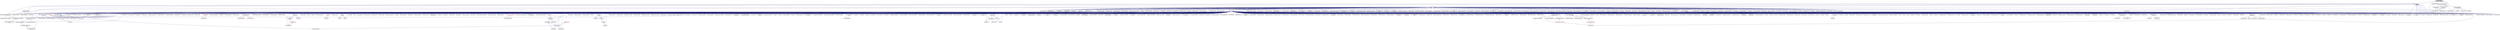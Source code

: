 digraph "shared_mutex.hpp"
{
  edge [fontname="Helvetica",fontsize="10",labelfontname="Helvetica",labelfontsize="10"];
  node [fontname="Helvetica",fontsize="10",shape=record];
  Node97 [label="shared_mutex.hpp",height=0.2,width=0.4,color="black", fillcolor="grey75", style="filled", fontcolor="black"];
  Node97 -> Node98 [dir="back",color="midnightblue",fontsize="10",style="solid",fontname="Helvetica"];
  Node98 [label="local_lcos.hpp",height=0.2,width=0.4,color="black", fillcolor="white", style="filled",URL="$db/d67/local__lcos_8hpp.html"];
  Node98 -> Node99 [dir="back",color="midnightblue",fontsize="10",style="solid",fontname="Helvetica"];
  Node99 [label="template_function_accumulator.hpp",height=0.2,width=0.4,color="black", fillcolor="white", style="filled",URL="$d7/da6/server_2template__function__accumulator_8hpp.html"];
  Node99 -> Node100 [dir="back",color="midnightblue",fontsize="10",style="solid",fontname="Helvetica"];
  Node100 [label="template_function_accumulator.cpp",height=0.2,width=0.4,color="black", fillcolor="white", style="filled",URL="$d5/d02/template__function__accumulator_8cpp.html"];
  Node99 -> Node101 [dir="back",color="midnightblue",fontsize="10",style="solid",fontname="Helvetica"];
  Node101 [label="template_function_accumulator.hpp",height=0.2,width=0.4,color="black", fillcolor="white", style="filled",URL="$d3/de9/template__function__accumulator_8hpp.html"];
  Node101 -> Node102 [dir="back",color="midnightblue",fontsize="10",style="solid",fontname="Helvetica"];
  Node102 [label="template_function_accumulator\l_client.cpp",height=0.2,width=0.4,color="black", fillcolor="white", style="filled",URL="$d0/dc6/template__function__accumulator__client_8cpp.html"];
  Node98 -> Node103 [dir="back",color="midnightblue",fontsize="10",style="solid",fontname="Helvetica"];
  Node103 [label="allgather_and_gate.hpp",height=0.2,width=0.4,color="black", fillcolor="white", style="filled",URL="$d9/dbb/allgather__and__gate_8hpp.html"];
  Node103 -> Node104 [dir="back",color="midnightblue",fontsize="10",style="solid",fontname="Helvetica"];
  Node104 [label="allgather_module.cpp",height=0.2,width=0.4,color="black", fillcolor="white", style="filled",URL="$df/de4/allgather__module_8cpp.html"];
  Node103 -> Node105 [dir="back",color="midnightblue",fontsize="10",style="solid",fontname="Helvetica"];
  Node105 [label="allgather_and_gate.cpp",height=0.2,width=0.4,color="black", fillcolor="white", style="filled",URL="$d1/d56/allgather__and__gate_8cpp.html"];
  Node103 -> Node106 [dir="back",color="midnightblue",fontsize="10",style="solid",fontname="Helvetica"];
  Node106 [label="ag_client.cpp",height=0.2,width=0.4,color="black", fillcolor="white", style="filled",URL="$d4/d5d/ag__client_8cpp.html"];
  Node98 -> Node107 [dir="back",color="midnightblue",fontsize="10",style="solid",fontname="Helvetica"];
  Node107 [label="simple_central_tuplespace.hpp",height=0.2,width=0.4,color="black", fillcolor="white", style="filled",URL="$db/d69/server_2simple__central__tuplespace_8hpp.html"];
  Node107 -> Node108 [dir="back",color="midnightblue",fontsize="10",style="solid",fontname="Helvetica"];
  Node108 [label="simple_central_tuplespace.cpp",height=0.2,width=0.4,color="black", fillcolor="white", style="filled",URL="$d3/dec/simple__central__tuplespace_8cpp.html"];
  Node107 -> Node109 [dir="back",color="midnightblue",fontsize="10",style="solid",fontname="Helvetica"];
  Node109 [label="simple_central_tuplespace.hpp",height=0.2,width=0.4,color="black", fillcolor="white", style="filled",URL="$d0/d4b/stubs_2simple__central__tuplespace_8hpp.html"];
  Node109 -> Node110 [dir="back",color="midnightblue",fontsize="10",style="solid",fontname="Helvetica"];
  Node110 [label="simple_central_tuplespace.hpp",height=0.2,width=0.4,color="black", fillcolor="white", style="filled",URL="$d5/ddd/simple__central__tuplespace_8hpp.html"];
  Node110 -> Node111 [dir="back",color="midnightblue",fontsize="10",style="solid",fontname="Helvetica"];
  Node111 [label="simple_central_tuplespace\l_client.cpp",height=0.2,width=0.4,color="black", fillcolor="white", style="filled",URL="$d1/d7b/simple__central__tuplespace__client_8cpp.html"];
  Node98 -> Node112 [dir="back",color="midnightblue",fontsize="10",style="solid",fontname="Helvetica"];
  Node112 [label="lcos.hpp",height=0.2,width=0.4,color="black", fillcolor="white", style="filled",URL="$d5/deb/lcos_8hpp.html"];
  Node112 -> Node105 [dir="back",color="midnightblue",fontsize="10",style="solid",fontname="Helvetica"];
  Node112 -> Node113 [dir="back",color="midnightblue",fontsize="10",style="solid",fontname="Helvetica"];
  Node113 [label="apex_balance.cpp",height=0.2,width=0.4,color="black", fillcolor="white", style="filled",URL="$d4/d8e/apex__balance_8cpp.html"];
  Node112 -> Node114 [dir="back",color="midnightblue",fontsize="10",style="solid",fontname="Helvetica"];
  Node114 [label="apex_policy_engine\l_active_thread_count.cpp",height=0.2,width=0.4,color="black", fillcolor="white", style="filled",URL="$d5/d01/apex__policy__engine__active__thread__count_8cpp.html"];
  Node112 -> Node115 [dir="back",color="midnightblue",fontsize="10",style="solid",fontname="Helvetica"];
  Node115 [label="apex_policy_engine\l_events.cpp",height=0.2,width=0.4,color="black", fillcolor="white", style="filled",URL="$df/d0f/apex__policy__engine__events_8cpp.html"];
  Node112 -> Node116 [dir="back",color="midnightblue",fontsize="10",style="solid",fontname="Helvetica"];
  Node116 [label="apex_policy_engine\l_periodic.cpp",height=0.2,width=0.4,color="black", fillcolor="white", style="filled",URL="$d5/d7b/apex__policy__engine__periodic_8cpp.html"];
  Node112 -> Node117 [dir="back",color="midnightblue",fontsize="10",style="solid",fontname="Helvetica"];
  Node117 [label="heartbeat.cpp",height=0.2,width=0.4,color="black", fillcolor="white", style="filled",URL="$d8/d98/heartbeat_8cpp.html"];
  Node112 -> Node118 [dir="back",color="midnightblue",fontsize="10",style="solid",fontname="Helvetica"];
  Node118 [label="hello_world_component.hpp",height=0.2,width=0.4,color="black", fillcolor="white", style="filled",URL="$df/df0/hello__world__component_8hpp.html"];
  Node118 -> Node119 [dir="back",color="midnightblue",fontsize="10",style="solid",fontname="Helvetica"];
  Node119 [label="hello_world_client.cpp",height=0.2,width=0.4,color="black", fillcolor="white", style="filled",URL="$d5/da6/hello__world__client_8cpp.html"];
  Node118 -> Node120 [dir="back",color="midnightblue",fontsize="10",style="solid",fontname="Helvetica"];
  Node120 [label="hello_world_component.cpp",height=0.2,width=0.4,color="black", fillcolor="white", style="filled",URL="$d8/daa/hello__world__component_8cpp.html"];
  Node112 -> Node121 [dir="back",color="midnightblue",fontsize="10",style="solid",fontname="Helvetica"];
  Node121 [label="row.hpp",height=0.2,width=0.4,color="black", fillcolor="white", style="filled",URL="$dc/d69/row_8hpp.html"];
  Node121 -> Node122 [dir="back",color="midnightblue",fontsize="10",style="solid",fontname="Helvetica"];
  Node122 [label="grid.hpp",height=0.2,width=0.4,color="red", fillcolor="white", style="filled",URL="$dc/d8a/grid_8hpp.html"];
  Node122 -> Node123 [dir="back",color="midnightblue",fontsize="10",style="solid",fontname="Helvetica"];
  Node123 [label="jacobi.cpp",height=0.2,width=0.4,color="black", fillcolor="white", style="filled",URL="$d2/d27/jacobi_8cpp.html"];
  Node122 -> Node124 [dir="back",color="midnightblue",fontsize="10",style="solid",fontname="Helvetica"];
  Node124 [label="solver.hpp",height=0.2,width=0.4,color="red", fillcolor="white", style="filled",URL="$db/d9a/server_2solver_8hpp.html"];
  Node124 -> Node126 [dir="back",color="midnightblue",fontsize="10",style="solid",fontname="Helvetica"];
  Node126 [label="solver.cpp",height=0.2,width=0.4,color="black", fillcolor="white", style="filled",URL="$d6/d94/solver_8cpp.html"];
  Node122 -> Node127 [dir="back",color="midnightblue",fontsize="10",style="solid",fontname="Helvetica"];
  Node127 [label="grid.cpp",height=0.2,width=0.4,color="black", fillcolor="white", style="filled",URL="$d6/d1b/jacobi__component_2grid_8cpp.html"];
  Node121 -> Node128 [dir="back",color="midnightblue",fontsize="10",style="solid",fontname="Helvetica"];
  Node128 [label="stencil_iterator.hpp",height=0.2,width=0.4,color="black", fillcolor="white", style="filled",URL="$dc/d5c/server_2stencil__iterator_8hpp.html"];
  Node128 -> Node124 [dir="back",color="midnightblue",fontsize="10",style="solid",fontname="Helvetica"];
  Node128 -> Node129 [dir="back",color="midnightblue",fontsize="10",style="solid",fontname="Helvetica"];
  Node129 [label="stencil_iterator.cpp",height=0.2,width=0.4,color="black", fillcolor="white", style="filled",URL="$d6/de1/server_2stencil__iterator_8cpp.html"];
  Node128 -> Node130 [dir="back",color="midnightblue",fontsize="10",style="solid",fontname="Helvetica"];
  Node130 [label="stencil_iterator.cpp",height=0.2,width=0.4,color="black", fillcolor="white", style="filled",URL="$d7/d71/stencil__iterator_8cpp.html"];
  Node121 -> Node127 [dir="back",color="midnightblue",fontsize="10",style="solid",fontname="Helvetica"];
  Node112 -> Node131 [dir="back",color="midnightblue",fontsize="10",style="solid",fontname="Helvetica"];
  Node131 [label="stencil_iterator.hpp",height=0.2,width=0.4,color="black", fillcolor="white", style="filled",URL="$d4/dc8/stencil__iterator_8hpp.html"];
  Node131 -> Node124 [dir="back",color="midnightblue",fontsize="10",style="solid",fontname="Helvetica"];
  Node131 -> Node128 [dir="back",color="midnightblue",fontsize="10",style="solid",fontname="Helvetica"];
  Node131 -> Node130 [dir="back",color="midnightblue",fontsize="10",style="solid",fontname="Helvetica"];
  Node112 -> Node128 [dir="back",color="midnightblue",fontsize="10",style="solid",fontname="Helvetica"];
  Node112 -> Node132 [dir="back",color="midnightblue",fontsize="10",style="solid",fontname="Helvetica"];
  Node132 [label="jacobi_hpx.cpp",height=0.2,width=0.4,color="black", fillcolor="white", style="filled",URL="$d8/d72/jacobi__hpx_8cpp.html"];
  Node112 -> Node133 [dir="back",color="midnightblue",fontsize="10",style="solid",fontname="Helvetica"];
  Node133 [label="jacobi_nonuniform_hpx.cpp",height=0.2,width=0.4,color="black", fillcolor="white", style="filled",URL="$de/d56/jacobi__nonuniform__hpx_8cpp.html"];
  Node112 -> Node134 [dir="back",color="midnightblue",fontsize="10",style="solid",fontname="Helvetica"];
  Node134 [label="enumerate_threads.cpp",height=0.2,width=0.4,color="black", fillcolor="white", style="filled",URL="$d3/dd4/enumerate__threads_8cpp.html"];
  Node112 -> Node135 [dir="back",color="midnightblue",fontsize="10",style="solid",fontname="Helvetica"];
  Node135 [label="fibonacci_await.cpp",height=0.2,width=0.4,color="black", fillcolor="white", style="filled",URL="$dc/d1c/fibonacci__await_8cpp.html"];
  Node112 -> Node136 [dir="back",color="midnightblue",fontsize="10",style="solid",fontname="Helvetica"];
  Node136 [label="fibonacci_dataflow.cpp",height=0.2,width=0.4,color="black", fillcolor="white", style="filled",URL="$df/d3d/fibonacci__dataflow_8cpp.html"];
  Node112 -> Node137 [dir="back",color="midnightblue",fontsize="10",style="solid",fontname="Helvetica"];
  Node137 [label="fibonacci_futures.cpp",height=0.2,width=0.4,color="black", fillcolor="white", style="filled",URL="$d6/de3/fibonacci__futures_8cpp.html"];
  Node112 -> Node138 [dir="back",color="midnightblue",fontsize="10",style="solid",fontname="Helvetica"];
  Node138 [label="fibonacci_futures_distributed.cpp",height=0.2,width=0.4,color="black", fillcolor="white", style="filled",URL="$d1/dc9/fibonacci__futures__distributed_8cpp.html"];
  Node112 -> Node139 [dir="back",color="midnightblue",fontsize="10",style="solid",fontname="Helvetica"];
  Node139 [label="fractals.cpp",height=0.2,width=0.4,color="black", fillcolor="white", style="filled",URL="$d8/d58/fractals_8cpp.html"];
  Node112 -> Node140 [dir="back",color="midnightblue",fontsize="10",style="solid",fontname="Helvetica"];
  Node140 [label="fractals_executor.cpp",height=0.2,width=0.4,color="black", fillcolor="white", style="filled",URL="$d9/da9/fractals__executor_8cpp.html"];
  Node112 -> Node141 [dir="back",color="midnightblue",fontsize="10",style="solid",fontname="Helvetica"];
  Node141 [label="fractals_struct.cpp",height=0.2,width=0.4,color="black", fillcolor="white", style="filled",URL="$d8/d2f/fractals__struct_8cpp.html"];
  Node112 -> Node142 [dir="back",color="midnightblue",fontsize="10",style="solid",fontname="Helvetica"];
  Node142 [label="hello_world.cpp",height=0.2,width=0.4,color="black", fillcolor="white", style="filled",URL="$d0/d67/hello__world_8cpp.html"];
  Node112 -> Node143 [dir="back",color="midnightblue",fontsize="10",style="solid",fontname="Helvetica"];
  Node143 [label="latch_local.cpp",height=0.2,width=0.4,color="black", fillcolor="white", style="filled",URL="$dd/dd3/latch__local_8cpp.html"];
  Node112 -> Node144 [dir="back",color="midnightblue",fontsize="10",style="solid",fontname="Helvetica"];
  Node144 [label="latch_remote.cpp",height=0.2,width=0.4,color="black", fillcolor="white", style="filled",URL="$df/d59/latch__remote_8cpp.html"];
  Node112 -> Node145 [dir="back",color="midnightblue",fontsize="10",style="solid",fontname="Helvetica"];
  Node145 [label="local_channel.cpp",height=0.2,width=0.4,color="black", fillcolor="white", style="filled",URL="$d0/d3e/local__channel_8cpp.html"];
  Node112 -> Node146 [dir="back",color="midnightblue",fontsize="10",style="solid",fontname="Helvetica"];
  Node146 [label="pingpong.cpp",height=0.2,width=0.4,color="black", fillcolor="white", style="filled",URL="$dd/d4d/pingpong_8cpp.html"];
  Node112 -> Node147 [dir="back",color="midnightblue",fontsize="10",style="solid",fontname="Helvetica"];
  Node147 [label="shared_mutex.cpp",height=0.2,width=0.4,color="black", fillcolor="white", style="filled",URL="$da/d0b/shared__mutex_8cpp.html"];
  Node112 -> Node148 [dir="back",color="midnightblue",fontsize="10",style="solid",fontname="Helvetica"];
  Node148 [label="wait_composition.cpp",height=0.2,width=0.4,color="black", fillcolor="white", style="filled",URL="$d6/d13/wait__composition_8cpp.html"];
  Node112 -> Node149 [dir="back",color="midnightblue",fontsize="10",style="solid",fontname="Helvetica"];
  Node149 [label="sheneos_compare.cpp",height=0.2,width=0.4,color="black", fillcolor="white", style="filled",URL="$dc/d11/sheneos__compare_8cpp.html"];
  Node112 -> Node150 [dir="back",color="midnightblue",fontsize="10",style="solid",fontname="Helvetica"];
  Node150 [label="spell_check_file.cpp",height=0.2,width=0.4,color="black", fillcolor="white", style="filled",URL="$df/df7/spell__check__file_8cpp.html"];
  Node112 -> Node151 [dir="back",color="midnightblue",fontsize="10",style="solid",fontname="Helvetica"];
  Node151 [label="spell_check_simple.cpp",height=0.2,width=0.4,color="black", fillcolor="white", style="filled",URL="$dd/d54/spell__check__simple_8cpp.html"];
  Node112 -> Node111 [dir="back",color="midnightblue",fontsize="10",style="solid",fontname="Helvetica"];
  Node112 -> Node152 [dir="back",color="midnightblue",fontsize="10",style="solid",fontname="Helvetica"];
  Node152 [label="hpx.hpp",height=0.2,width=0.4,color="red", fillcolor="white", style="filled",URL="$d0/daa/hpx_8hpp.html"];
  Node152 -> Node153 [dir="back",color="midnightblue",fontsize="10",style="solid",fontname="Helvetica"];
  Node153 [label="1d_stencil_1.cpp",height=0.2,width=0.4,color="black", fillcolor="white", style="filled",URL="$d2/db1/1d__stencil__1_8cpp.html"];
  Node152 -> Node154 [dir="back",color="midnightblue",fontsize="10",style="solid",fontname="Helvetica"];
  Node154 [label="1d_stencil_2.cpp",height=0.2,width=0.4,color="black", fillcolor="white", style="filled",URL="$d3/dd1/1d__stencil__2_8cpp.html"];
  Node152 -> Node155 [dir="back",color="midnightblue",fontsize="10",style="solid",fontname="Helvetica"];
  Node155 [label="1d_stencil_3.cpp",height=0.2,width=0.4,color="black", fillcolor="white", style="filled",URL="$db/d19/1d__stencil__3_8cpp.html"];
  Node152 -> Node156 [dir="back",color="midnightblue",fontsize="10",style="solid",fontname="Helvetica"];
  Node156 [label="1d_stencil_4.cpp",height=0.2,width=0.4,color="black", fillcolor="white", style="filled",URL="$d1/d7d/1d__stencil__4_8cpp.html"];
  Node152 -> Node157 [dir="back",color="midnightblue",fontsize="10",style="solid",fontname="Helvetica"];
  Node157 [label="1d_stencil_4_parallel.cpp",height=0.2,width=0.4,color="black", fillcolor="white", style="filled",URL="$d6/d05/1d__stencil__4__parallel_8cpp.html"];
  Node152 -> Node158 [dir="back",color="midnightblue",fontsize="10",style="solid",fontname="Helvetica"];
  Node158 [label="1d_stencil_4_repart.cpp",height=0.2,width=0.4,color="black", fillcolor="white", style="filled",URL="$d0/d6b/1d__stencil__4__repart_8cpp.html"];
  Node152 -> Node159 [dir="back",color="midnightblue",fontsize="10",style="solid",fontname="Helvetica"];
  Node159 [label="1d_stencil_4_throttle.cpp",height=0.2,width=0.4,color="black", fillcolor="white", style="filled",URL="$d6/de5/1d__stencil__4__throttle_8cpp.html"];
  Node152 -> Node160 [dir="back",color="midnightblue",fontsize="10",style="solid",fontname="Helvetica"];
  Node160 [label="1d_stencil_5.cpp",height=0.2,width=0.4,color="black", fillcolor="white", style="filled",URL="$d7/d2a/1d__stencil__5_8cpp.html"];
  Node152 -> Node161 [dir="back",color="midnightblue",fontsize="10",style="solid",fontname="Helvetica"];
  Node161 [label="1d_stencil_6.cpp",height=0.2,width=0.4,color="black", fillcolor="white", style="filled",URL="$db/de7/1d__stencil__6_8cpp.html"];
  Node152 -> Node162 [dir="back",color="midnightblue",fontsize="10",style="solid",fontname="Helvetica"];
  Node162 [label="1d_stencil_7.cpp",height=0.2,width=0.4,color="black", fillcolor="white", style="filled",URL="$d4/d5a/1d__stencil__7_8cpp.html"];
  Node152 -> Node163 [dir="back",color="midnightblue",fontsize="10",style="solid",fontname="Helvetica"];
  Node163 [label="1d_stencil_8.cpp",height=0.2,width=0.4,color="black", fillcolor="white", style="filled",URL="$df/de0/1d__stencil__8_8cpp.html"];
  Node152 -> Node164 [dir="back",color="midnightblue",fontsize="10",style="solid",fontname="Helvetica"];
  Node164 [label="accumulator.cpp",height=0.2,width=0.4,color="black", fillcolor="white", style="filled",URL="$d1/d81/accumulator_8cpp.html"];
  Node152 -> Node165 [dir="back",color="midnightblue",fontsize="10",style="solid",fontname="Helvetica"];
  Node165 [label="accumulator.hpp",height=0.2,width=0.4,color="red", fillcolor="white", style="filled",URL="$d4/d9d/server_2accumulator_8hpp.html"];
  Node165 -> Node164 [dir="back",color="midnightblue",fontsize="10",style="solid",fontname="Helvetica"];
  Node152 -> Node99 [dir="back",color="midnightblue",fontsize="10",style="solid",fontname="Helvetica"];
  Node152 -> Node168 [dir="back",color="midnightblue",fontsize="10",style="solid",fontname="Helvetica"];
  Node168 [label="template_accumulator.cpp",height=0.2,width=0.4,color="black", fillcolor="white", style="filled",URL="$d0/d4a/template__accumulator_8cpp.html"];
  Node152 -> Node100 [dir="back",color="midnightblue",fontsize="10",style="solid",fontname="Helvetica"];
  Node152 -> Node101 [dir="back",color="midnightblue",fontsize="10",style="solid",fontname="Helvetica"];
  Node152 -> Node104 [dir="back",color="midnightblue",fontsize="10",style="solid",fontname="Helvetica"];
  Node152 -> Node169 [dir="back",color="midnightblue",fontsize="10",style="solid",fontname="Helvetica"];
  Node169 [label="allgather.cpp",height=0.2,width=0.4,color="black", fillcolor="white", style="filled",URL="$d7/d06/allgather_8cpp.html"];
  Node152 -> Node105 [dir="back",color="midnightblue",fontsize="10",style="solid",fontname="Helvetica"];
  Node152 -> Node106 [dir="back",color="midnightblue",fontsize="10",style="solid",fontname="Helvetica"];
  Node152 -> Node170 [dir="back",color="midnightblue",fontsize="10",style="solid",fontname="Helvetica"];
  Node170 [label="hpx_thread_phase.cpp",height=0.2,width=0.4,color="black", fillcolor="white", style="filled",URL="$d5/dca/hpx__thread__phase_8cpp.html"];
  Node152 -> Node171 [dir="back",color="midnightblue",fontsize="10",style="solid",fontname="Helvetica"];
  Node171 [label="os_thread_num.cpp",height=0.2,width=0.4,color="black", fillcolor="white", style="filled",URL="$d2/dfb/os__thread__num_8cpp.html"];
  Node152 -> Node172 [dir="back",color="midnightblue",fontsize="10",style="solid",fontname="Helvetica"];
  Node172 [label="cancelable_action.cpp",height=0.2,width=0.4,color="black", fillcolor="white", style="filled",URL="$d5/d0c/cancelable__action_8cpp.html"];
  Node152 -> Node173 [dir="back",color="midnightblue",fontsize="10",style="solid",fontname="Helvetica"];
  Node173 [label="cancelable_action.hpp",height=0.2,width=0.4,color="black", fillcolor="white", style="filled",URL="$d5/d4d/server_2cancelable__action_8hpp.html"];
  Node173 -> Node172 [dir="back",color="midnightblue",fontsize="10",style="solid",fontname="Helvetica"];
  Node173 -> Node174 [dir="back",color="midnightblue",fontsize="10",style="solid",fontname="Helvetica"];
  Node174 [label="cancelable_action.hpp",height=0.2,width=0.4,color="red", fillcolor="white", style="filled",URL="$d0/da3/stubs_2cancelable__action_8hpp.html"];
  Node152 -> Node174 [dir="back",color="midnightblue",fontsize="10",style="solid",fontname="Helvetica"];
  Node152 -> Node176 [dir="back",color="midnightblue",fontsize="10",style="solid",fontname="Helvetica"];
  Node176 [label="cancelable_action_client.cpp",height=0.2,width=0.4,color="black", fillcolor="white", style="filled",URL="$d1/db8/cancelable__action__client_8cpp.html"];
  Node152 -> Node177 [dir="back",color="midnightblue",fontsize="10",style="solid",fontname="Helvetica"];
  Node177 [label="cublas_matmul.cpp",height=0.2,width=0.4,color="black", fillcolor="white", style="filled",URL="$dd/d84/cublas__matmul_8cpp.html"];
  Node152 -> Node178 [dir="back",color="midnightblue",fontsize="10",style="solid",fontname="Helvetica"];
  Node178 [label="win_perf_counters.cpp",height=0.2,width=0.4,color="black", fillcolor="white", style="filled",URL="$d8/d11/win__perf__counters_8cpp.html"];
  Node152 -> Node179 [dir="back",color="midnightblue",fontsize="10",style="solid",fontname="Helvetica"];
  Node179 [label="win_perf_counters.hpp",height=0.2,width=0.4,color="black", fillcolor="white", style="filled",URL="$d5/da7/win__perf__counters_8hpp.html"];
  Node152 -> Node118 [dir="back",color="midnightblue",fontsize="10",style="solid",fontname="Helvetica"];
  Node152 -> Node180 [dir="back",color="midnightblue",fontsize="10",style="solid",fontname="Helvetica"];
  Node180 [label="interpolate1d.cpp",height=0.2,width=0.4,color="black", fillcolor="white", style="filled",URL="$d0/d05/interpolate1d_8cpp.html"];
  Node152 -> Node181 [dir="back",color="midnightblue",fontsize="10",style="solid",fontname="Helvetica"];
  Node181 [label="partition.hpp",height=0.2,width=0.4,color="black", fillcolor="white", style="filled",URL="$d0/d7a/examples_2interpolate1d_2interpolate1d_2partition_8hpp.html"];
  Node181 -> Node180 [dir="back",color="midnightblue",fontsize="10",style="solid",fontname="Helvetica"];
  Node181 -> Node182 [dir="back",color="midnightblue",fontsize="10",style="solid",fontname="Helvetica"];
  Node182 [label="interpolate1d.hpp",height=0.2,width=0.4,color="red", fillcolor="white", style="filled",URL="$d4/dc7/interpolate1d_8hpp.html"];
  Node182 -> Node180 [dir="back",color="midnightblue",fontsize="10",style="solid",fontname="Helvetica"];
  Node152 -> Node184 [dir="back",color="midnightblue",fontsize="10",style="solid",fontname="Helvetica"];
  Node184 [label="partition.hpp",height=0.2,width=0.4,color="black", fillcolor="white", style="filled",URL="$d0/dff/examples_2interpolate1d_2interpolate1d_2server_2partition_8hpp.html"];
  Node184 -> Node181 [dir="back",color="midnightblue",fontsize="10",style="solid",fontname="Helvetica"];
  Node184 -> Node185 [dir="back",color="midnightblue",fontsize="10",style="solid",fontname="Helvetica"];
  Node185 [label="partition.cpp",height=0.2,width=0.4,color="black", fillcolor="white", style="filled",URL="$d0/d4f/examples_2interpolate1d_2interpolate1d_2server_2partition_8cpp.html"];
  Node152 -> Node182 [dir="back",color="midnightblue",fontsize="10",style="solid",fontname="Helvetica"];
  Node152 -> Node186 [dir="back",color="midnightblue",fontsize="10",style="solid",fontname="Helvetica"];
  Node186 [label="read_values.cpp",height=0.2,width=0.4,color="black", fillcolor="white", style="filled",URL="$d0/d8c/interpolate1d_2interpolate1d_2read__values_8cpp.html"];
  Node152 -> Node185 [dir="back",color="midnightblue",fontsize="10",style="solid",fontname="Helvetica"];
  Node152 -> Node123 [dir="back",color="midnightblue",fontsize="10",style="solid",fontname="Helvetica"];
  Node152 -> Node127 [dir="back",color="midnightblue",fontsize="10",style="solid",fontname="Helvetica"];
  Node152 -> Node187 [dir="back",color="midnightblue",fontsize="10",style="solid",fontname="Helvetica"];
  Node187 [label="row.cpp",height=0.2,width=0.4,color="black", fillcolor="white", style="filled",URL="$d3/d86/server_2row_8cpp.html"];
  Node152 -> Node126 [dir="back",color="midnightblue",fontsize="10",style="solid",fontname="Helvetica"];
  Node152 -> Node129 [dir="back",color="midnightblue",fontsize="10",style="solid",fontname="Helvetica"];
  Node152 -> Node130 [dir="back",color="midnightblue",fontsize="10",style="solid",fontname="Helvetica"];
  Node152 -> Node188 [dir="back",color="midnightblue",fontsize="10",style="solid",fontname="Helvetica"];
  Node188 [label="jacobi.cpp",height=0.2,width=0.4,color="black", fillcolor="white", style="filled",URL="$d3/d44/smp_2jacobi_8cpp.html"];
  Node152 -> Node132 [dir="back",color="midnightblue",fontsize="10",style="solid",fontname="Helvetica"];
  Node152 -> Node189 [dir="back",color="midnightblue",fontsize="10",style="solid",fontname="Helvetica"];
  Node189 [label="jacobi_nonuniform.cpp",height=0.2,width=0.4,color="black", fillcolor="white", style="filled",URL="$dd/ddc/jacobi__nonuniform_8cpp.html"];
  Node152 -> Node133 [dir="back",color="midnightblue",fontsize="10",style="solid",fontname="Helvetica"];
  Node152 -> Node190 [dir="back",color="midnightblue",fontsize="10",style="solid",fontname="Helvetica"];
  Node190 [label="nqueen.cpp",height=0.2,width=0.4,color="black", fillcolor="white", style="filled",URL="$db/dca/nqueen_8cpp.html"];
  Node152 -> Node191 [dir="back",color="midnightblue",fontsize="10",style="solid",fontname="Helvetica"];
  Node191 [label="nqueen.hpp",height=0.2,width=0.4,color="red", fillcolor="white", style="filled",URL="$de/d58/server_2nqueen_8hpp.html"];
  Node191 -> Node190 [dir="back",color="midnightblue",fontsize="10",style="solid",fontname="Helvetica"];
  Node152 -> Node194 [dir="back",color="midnightblue",fontsize="10",style="solid",fontname="Helvetica"];
  Node194 [label="nqueen_client.cpp",height=0.2,width=0.4,color="black", fillcolor="white", style="filled",URL="$d3/d5e/nqueen__client_8cpp.html"];
  Node152 -> Node195 [dir="back",color="midnightblue",fontsize="10",style="solid",fontname="Helvetica"];
  Node195 [label="sine.cpp",height=0.2,width=0.4,color="black", fillcolor="white", style="filled",URL="$d3/d0d/server_2sine_8cpp.html"];
  Node152 -> Node196 [dir="back",color="midnightblue",fontsize="10",style="solid",fontname="Helvetica"];
  Node196 [label="sine.hpp",height=0.2,width=0.4,color="black", fillcolor="white", style="filled",URL="$d8/dac/sine_8hpp.html"];
  Node196 -> Node195 [dir="back",color="midnightblue",fontsize="10",style="solid",fontname="Helvetica"];
  Node196 -> Node197 [dir="back",color="midnightblue",fontsize="10",style="solid",fontname="Helvetica"];
  Node197 [label="sine.cpp",height=0.2,width=0.4,color="black", fillcolor="white", style="filled",URL="$d5/dd8/sine_8cpp.html"];
  Node152 -> Node197 [dir="back",color="midnightblue",fontsize="10",style="solid",fontname="Helvetica"];
  Node152 -> Node198 [dir="back",color="midnightblue",fontsize="10",style="solid",fontname="Helvetica"];
  Node198 [label="sine_client.cpp",height=0.2,width=0.4,color="black", fillcolor="white", style="filled",URL="$db/d62/sine__client_8cpp.html"];
  Node152 -> Node199 [dir="back",color="midnightblue",fontsize="10",style="solid",fontname="Helvetica"];
  Node199 [label="qt.cpp",height=0.2,width=0.4,color="black", fillcolor="white", style="filled",URL="$df/d90/qt_8cpp.html"];
  Node152 -> Node200 [dir="back",color="midnightblue",fontsize="10",style="solid",fontname="Helvetica"];
  Node200 [label="queue_client.cpp",height=0.2,width=0.4,color="black", fillcolor="white", style="filled",URL="$d7/d96/queue__client_8cpp.html"];
  Node152 -> Node201 [dir="back",color="midnightblue",fontsize="10",style="solid",fontname="Helvetica"];
  Node201 [label="customize_async.cpp",height=0.2,width=0.4,color="black", fillcolor="white", style="filled",URL="$d0/d82/customize__async_8cpp.html"];
  Node152 -> Node202 [dir="back",color="midnightblue",fontsize="10",style="solid",fontname="Helvetica"];
  Node202 [label="data_actions.cpp",height=0.2,width=0.4,color="black", fillcolor="white", style="filled",URL="$dc/d68/data__actions_8cpp.html"];
  Node152 -> Node203 [dir="back",color="midnightblue",fontsize="10",style="solid",fontname="Helvetica"];
  Node203 [label="error_handling.cpp",height=0.2,width=0.4,color="black", fillcolor="white", style="filled",URL="$d9/d96/error__handling_8cpp.html"];
  Node152 -> Node204 [dir="back",color="midnightblue",fontsize="10",style="solid",fontname="Helvetica"];
  Node204 [label="event_synchronization.cpp",height=0.2,width=0.4,color="black", fillcolor="white", style="filled",URL="$d0/d35/event__synchronization_8cpp.html"];
  Node152 -> Node205 [dir="back",color="midnightblue",fontsize="10",style="solid",fontname="Helvetica"];
  Node205 [label="factorial.cpp",height=0.2,width=0.4,color="black", fillcolor="white", style="filled",URL="$d9/d00/factorial_8cpp.html"];
  Node152 -> Node206 [dir="back",color="midnightblue",fontsize="10",style="solid",fontname="Helvetica"];
  Node206 [label="file_serialization.cpp",height=0.2,width=0.4,color="black", fillcolor="white", style="filled",URL="$de/d58/file__serialization_8cpp.html"];
  Node152 -> Node207 [dir="back",color="midnightblue",fontsize="10",style="solid",fontname="Helvetica"];
  Node207 [label="init_globally.cpp",height=0.2,width=0.4,color="black", fillcolor="white", style="filled",URL="$d6/dad/init__globally_8cpp.html"];
  Node152 -> Node208 [dir="back",color="midnightblue",fontsize="10",style="solid",fontname="Helvetica"];
  Node208 [label="interest_calculator.cpp",height=0.2,width=0.4,color="black", fillcolor="white", style="filled",URL="$d2/d86/interest__calculator_8cpp.html"];
  Node152 -> Node209 [dir="back",color="midnightblue",fontsize="10",style="solid",fontname="Helvetica"];
  Node209 [label="non_atomic_rma.cpp",height=0.2,width=0.4,color="black", fillcolor="white", style="filled",URL="$d7/d8b/non__atomic__rma_8cpp.html"];
  Node152 -> Node210 [dir="back",color="midnightblue",fontsize="10",style="solid",fontname="Helvetica"];
  Node210 [label="partitioned_vector\l_spmd_foreach.cpp",height=0.2,width=0.4,color="black", fillcolor="white", style="filled",URL="$db/d7c/partitioned__vector__spmd__foreach_8cpp.html"];
  Node152 -> Node211 [dir="back",color="midnightblue",fontsize="10",style="solid",fontname="Helvetica"];
  Node211 [label="pipeline1.cpp",height=0.2,width=0.4,color="black", fillcolor="white", style="filled",URL="$d5/d77/pipeline1_8cpp.html"];
  Node152 -> Node212 [dir="back",color="midnightblue",fontsize="10",style="solid",fontname="Helvetica"];
  Node212 [label="quicksort.cpp",height=0.2,width=0.4,color="black", fillcolor="white", style="filled",URL="$d3/d1e/quicksort_8cpp.html"];
  Node152 -> Node213 [dir="back",color="midnightblue",fontsize="10",style="solid",fontname="Helvetica"];
  Node213 [label="receive_buffer.cpp",height=0.2,width=0.4,color="black", fillcolor="white", style="filled",URL="$d7/d10/receive__buffer_8cpp.html"];
  Node152 -> Node214 [dir="back",color="midnightblue",fontsize="10",style="solid",fontname="Helvetica"];
  Node214 [label="safe_object.cpp",height=0.2,width=0.4,color="black", fillcolor="white", style="filled",URL="$dd/d52/safe__object_8cpp.html"];
  Node152 -> Node215 [dir="back",color="midnightblue",fontsize="10",style="solid",fontname="Helvetica"];
  Node215 [label="sort_by_key_demo.cpp",height=0.2,width=0.4,color="black", fillcolor="white", style="filled",URL="$da/d20/sort__by__key__demo_8cpp.html"];
  Node152 -> Node216 [dir="back",color="midnightblue",fontsize="10",style="solid",fontname="Helvetica"];
  Node216 [label="timed_wake.cpp",height=0.2,width=0.4,color="black", fillcolor="white", style="filled",URL="$d8/df9/timed__wake_8cpp.html"];
  Node152 -> Node217 [dir="back",color="midnightblue",fontsize="10",style="solid",fontname="Helvetica"];
  Node217 [label="vector_counting_dotproduct.cpp",height=0.2,width=0.4,color="black", fillcolor="white", style="filled",URL="$df/de9/vector__counting__dotproduct_8cpp.html"];
  Node152 -> Node218 [dir="back",color="midnightblue",fontsize="10",style="solid",fontname="Helvetica"];
  Node218 [label="vector_zip_dotproduct.cpp",height=0.2,width=0.4,color="black", fillcolor="white", style="filled",URL="$dc/d18/vector__zip__dotproduct_8cpp.html"];
  Node152 -> Node219 [dir="back",color="midnightblue",fontsize="10",style="solid",fontname="Helvetica"];
  Node219 [label="zerocopy_rdma.cpp",height=0.2,width=0.4,color="black", fillcolor="white", style="filled",URL="$d1/dad/zerocopy__rdma_8cpp.html"];
  Node152 -> Node220 [dir="back",color="midnightblue",fontsize="10",style="solid",fontname="Helvetica"];
  Node220 [label="random_mem_access.cpp",height=0.2,width=0.4,color="black", fillcolor="white", style="filled",URL="$d1/d51/random__mem__access_8cpp.html"];
  Node152 -> Node221 [dir="back",color="midnightblue",fontsize="10",style="solid",fontname="Helvetica"];
  Node221 [label="random_mem_access.hpp",height=0.2,width=0.4,color="red", fillcolor="white", style="filled",URL="$d0/d19/server_2random__mem__access_8hpp.html"];
  Node221 -> Node220 [dir="back",color="midnightblue",fontsize="10",style="solid",fontname="Helvetica"];
  Node152 -> Node224 [dir="back",color="midnightblue",fontsize="10",style="solid",fontname="Helvetica"];
  Node224 [label="random_mem_access_client.cpp",height=0.2,width=0.4,color="black", fillcolor="white", style="filled",URL="$df/d1b/random__mem__access__client_8cpp.html"];
  Node152 -> Node225 [dir="back",color="midnightblue",fontsize="10",style="solid",fontname="Helvetica"];
  Node225 [label="oversubscribing_resource\l_partitioner.cpp",height=0.2,width=0.4,color="black", fillcolor="white", style="filled",URL="$dd/dee/oversubscribing__resource__partitioner_8cpp.html"];
  Node152 -> Node226 [dir="back",color="midnightblue",fontsize="10",style="solid",fontname="Helvetica"];
  Node226 [label="simple_resource_partitioner.cpp",height=0.2,width=0.4,color="black", fillcolor="white", style="filled",URL="$d5/df9/simple__resource__partitioner_8cpp.html"];
  Node152 -> Node227 [dir="back",color="midnightblue",fontsize="10",style="solid",fontname="Helvetica"];
  Node227 [label="dimension.hpp",height=0.2,width=0.4,color="red", fillcolor="white", style="filled",URL="$d6/d39/sheneos_2sheneos_2dimension_8hpp.html"];
  Node227 -> Node233 [dir="back",color="midnightblue",fontsize="10",style="solid",fontname="Helvetica"];
  Node233 [label="partition3d.hpp",height=0.2,width=0.4,color="black", fillcolor="white", style="filled",URL="$dd/dbf/server_2partition3d_8hpp.html"];
  Node233 -> Node234 [dir="back",color="midnightblue",fontsize="10",style="solid",fontname="Helvetica"];
  Node234 [label="partition3d.hpp",height=0.2,width=0.4,color="black", fillcolor="white", style="filled",URL="$d1/d50/partition3d_8hpp.html"];
  Node234 -> Node230 [dir="back",color="midnightblue",fontsize="10",style="solid",fontname="Helvetica"];
  Node230 [label="interpolator.cpp",height=0.2,width=0.4,color="black", fillcolor="white", style="filled",URL="$d5/d02/interpolator_8cpp.html"];
  Node234 -> Node235 [dir="back",color="midnightblue",fontsize="10",style="solid",fontname="Helvetica"];
  Node235 [label="interpolator.hpp",height=0.2,width=0.4,color="red", fillcolor="white", style="filled",URL="$dc/d3b/interpolator_8hpp.html"];
  Node235 -> Node230 [dir="back",color="midnightblue",fontsize="10",style="solid",fontname="Helvetica"];
  Node235 -> Node149 [dir="back",color="midnightblue",fontsize="10",style="solid",fontname="Helvetica"];
  Node235 -> Node237 [dir="back",color="midnightblue",fontsize="10",style="solid",fontname="Helvetica"];
  Node237 [label="sheneos_test.cpp",height=0.2,width=0.4,color="black", fillcolor="white", style="filled",URL="$d4/d6e/sheneos__test_8cpp.html"];
  Node233 -> Node232 [dir="back",color="midnightblue",fontsize="10",style="solid",fontname="Helvetica"];
  Node232 [label="partition3d.cpp",height=0.2,width=0.4,color="black", fillcolor="white", style="filled",URL="$de/d70/partition3d_8cpp.html"];
  Node152 -> Node230 [dir="back",color="midnightblue",fontsize="10",style="solid",fontname="Helvetica"];
  Node152 -> Node234 [dir="back",color="midnightblue",fontsize="10",style="solid",fontname="Helvetica"];
  Node152 -> Node233 [dir="back",color="midnightblue",fontsize="10",style="solid",fontname="Helvetica"];
  Node152 -> Node235 [dir="back",color="midnightblue",fontsize="10",style="solid",fontname="Helvetica"];
  Node152 -> Node238 [dir="back",color="midnightblue",fontsize="10",style="solid",fontname="Helvetica"];
  Node238 [label="configuration.hpp",height=0.2,width=0.4,color="red", fillcolor="white", style="filled",URL="$dc/d0a/configuration_8hpp.html"];
  Node238 -> Node235 [dir="back",color="midnightblue",fontsize="10",style="solid",fontname="Helvetica"];
  Node152 -> Node231 [dir="back",color="midnightblue",fontsize="10",style="solid",fontname="Helvetica"];
  Node231 [label="read_values.cpp",height=0.2,width=0.4,color="black", fillcolor="white", style="filled",URL="$d7/da4/sheneos_2sheneos_2read__values_8cpp.html"];
  Node152 -> Node232 [dir="back",color="midnightblue",fontsize="10",style="solid",fontname="Helvetica"];
  Node152 -> Node237 [dir="back",color="midnightblue",fontsize="10",style="solid",fontname="Helvetica"];
  Node152 -> Node240 [dir="back",color="midnightblue",fontsize="10",style="solid",fontname="Helvetica"];
  Node240 [label="startup_shutdown.cpp",height=0.2,width=0.4,color="black", fillcolor="white", style="filled",URL="$d3/dfc/server_2startup__shutdown_8cpp.html"];
  Node152 -> Node241 [dir="back",color="midnightblue",fontsize="10",style="solid",fontname="Helvetica"];
  Node241 [label="startup_shutdown.cpp",height=0.2,width=0.4,color="black", fillcolor="white", style="filled",URL="$d0/ddb/startup__shutdown_8cpp.html"];
  Node152 -> Node242 [dir="back",color="midnightblue",fontsize="10",style="solid",fontname="Helvetica"];
  Node242 [label="spin.cpp",height=0.2,width=0.4,color="black", fillcolor="white", style="filled",URL="$d7/df2/spin_8cpp.html"];
  Node152 -> Node243 [dir="back",color="midnightblue",fontsize="10",style="solid",fontname="Helvetica"];
  Node243 [label="throttle.cpp",height=0.2,width=0.4,color="black", fillcolor="white", style="filled",URL="$de/d56/server_2throttle_8cpp.html"];
  Node152 -> Node244 [dir="back",color="midnightblue",fontsize="10",style="solid",fontname="Helvetica"];
  Node244 [label="throttle.hpp",height=0.2,width=0.4,color="black", fillcolor="white", style="filled",URL="$db/dc9/server_2throttle_8hpp.html"];
  Node244 -> Node243 [dir="back",color="midnightblue",fontsize="10",style="solid",fontname="Helvetica"];
  Node244 -> Node245 [dir="back",color="midnightblue",fontsize="10",style="solid",fontname="Helvetica"];
  Node245 [label="throttle.hpp",height=0.2,width=0.4,color="black", fillcolor="white", style="filled",URL="$d5/dec/stubs_2throttle_8hpp.html"];
  Node245 -> Node246 [dir="back",color="midnightblue",fontsize="10",style="solid",fontname="Helvetica"];
  Node246 [label="throttle.hpp",height=0.2,width=0.4,color="red", fillcolor="white", style="filled",URL="$d2/d2e/throttle_8hpp.html"];
  Node246 -> Node247 [dir="back",color="midnightblue",fontsize="10",style="solid",fontname="Helvetica"];
  Node247 [label="throttle.cpp",height=0.2,width=0.4,color="black", fillcolor="white", style="filled",URL="$db/d02/throttle_8cpp.html"];
  Node152 -> Node245 [dir="back",color="midnightblue",fontsize="10",style="solid",fontname="Helvetica"];
  Node152 -> Node247 [dir="back",color="midnightblue",fontsize="10",style="solid",fontname="Helvetica"];
  Node152 -> Node246 [dir="back",color="midnightblue",fontsize="10",style="solid",fontname="Helvetica"];
  Node152 -> Node249 [dir="back",color="midnightblue",fontsize="10",style="solid",fontname="Helvetica"];
  Node249 [label="transpose_await.cpp",height=0.2,width=0.4,color="black", fillcolor="white", style="filled",URL="$de/d68/transpose__await_8cpp.html"];
  Node152 -> Node250 [dir="back",color="midnightblue",fontsize="10",style="solid",fontname="Helvetica"];
  Node250 [label="transpose_block.cpp",height=0.2,width=0.4,color="black", fillcolor="white", style="filled",URL="$d0/de1/transpose__block_8cpp.html"];
  Node152 -> Node251 [dir="back",color="midnightblue",fontsize="10",style="solid",fontname="Helvetica"];
  Node251 [label="transpose_block_numa.cpp",height=0.2,width=0.4,color="black", fillcolor="white", style="filled",URL="$dd/d3b/transpose__block__numa_8cpp.html"];
  Node152 -> Node252 [dir="back",color="midnightblue",fontsize="10",style="solid",fontname="Helvetica"];
  Node252 [label="transpose_serial.cpp",height=0.2,width=0.4,color="black", fillcolor="white", style="filled",URL="$db/d74/transpose__serial_8cpp.html"];
  Node152 -> Node253 [dir="back",color="midnightblue",fontsize="10",style="solid",fontname="Helvetica"];
  Node253 [label="transpose_serial_block.cpp",height=0.2,width=0.4,color="black", fillcolor="white", style="filled",URL="$d8/daa/transpose__serial__block_8cpp.html"];
  Node152 -> Node254 [dir="back",color="midnightblue",fontsize="10",style="solid",fontname="Helvetica"];
  Node254 [label="transpose_serial_vector.cpp",height=0.2,width=0.4,color="black", fillcolor="white", style="filled",URL="$d4/d04/transpose__serial__vector_8cpp.html"];
  Node152 -> Node255 [dir="back",color="midnightblue",fontsize="10",style="solid",fontname="Helvetica"];
  Node255 [label="transpose_smp.cpp",height=0.2,width=0.4,color="black", fillcolor="white", style="filled",URL="$d2/d99/transpose__smp_8cpp.html"];
  Node152 -> Node256 [dir="back",color="midnightblue",fontsize="10",style="solid",fontname="Helvetica"];
  Node256 [label="transpose_smp_block.cpp",height=0.2,width=0.4,color="black", fillcolor="white", style="filled",URL="$da/d4d/transpose__smp__block_8cpp.html"];
  Node152 -> Node107 [dir="back",color="midnightblue",fontsize="10",style="solid",fontname="Helvetica"];
  Node152 -> Node257 [dir="back",color="midnightblue",fontsize="10",style="solid",fontname="Helvetica"];
  Node257 [label="tuples_warehouse.hpp",height=0.2,width=0.4,color="black", fillcolor="white", style="filled",URL="$da/de6/tuples__warehouse_8hpp.html"];
  Node257 -> Node107 [dir="back",color="midnightblue",fontsize="10",style="solid",fontname="Helvetica"];
  Node152 -> Node108 [dir="back",color="midnightblue",fontsize="10",style="solid",fontname="Helvetica"];
  Node152 -> Node258 [dir="back",color="midnightblue",fontsize="10",style="solid",fontname="Helvetica"];
  Node258 [label="hpx_runtime.cpp",height=0.2,width=0.4,color="black", fillcolor="white", style="filled",URL="$d7/d1e/hpx__runtime_8cpp.html"];
  Node152 -> Node259 [dir="back",color="midnightblue",fontsize="10",style="solid",fontname="Helvetica"];
  Node259 [label="synchronize.cpp",height=0.2,width=0.4,color="black", fillcolor="white", style="filled",URL="$da/da2/synchronize_8cpp.html"];
  Node152 -> Node260 [dir="back",color="midnightblue",fontsize="10",style="solid",fontname="Helvetica"];
  Node260 [label="agas_cache_timings.cpp",height=0.2,width=0.4,color="black", fillcolor="white", style="filled",URL="$dd/d37/agas__cache__timings_8cpp.html"];
  Node152 -> Node261 [dir="back",color="midnightblue",fontsize="10",style="solid",fontname="Helvetica"];
  Node261 [label="async_overheads.cpp",height=0.2,width=0.4,color="black", fillcolor="white", style="filled",URL="$de/da6/async__overheads_8cpp.html"];
  Node152 -> Node262 [dir="back",color="midnightblue",fontsize="10",style="solid",fontname="Helvetica"];
  Node262 [label="coroutines_call_overhead.cpp",height=0.2,width=0.4,color="black", fillcolor="white", style="filled",URL="$da/d1e/coroutines__call__overhead_8cpp.html"];
  Node152 -> Node263 [dir="back",color="midnightblue",fontsize="10",style="solid",fontname="Helvetica"];
  Node263 [label="foreach_scaling.cpp",height=0.2,width=0.4,color="black", fillcolor="white", style="filled",URL="$d4/d94/foreach__scaling_8cpp.html"];
  Node152 -> Node264 [dir="back",color="midnightblue",fontsize="10",style="solid",fontname="Helvetica"];
  Node264 [label="function_object_wrapper\l_overhead.cpp",height=0.2,width=0.4,color="black", fillcolor="white", style="filled",URL="$d5/d6f/function__object__wrapper__overhead_8cpp.html"];
  Node152 -> Node265 [dir="back",color="midnightblue",fontsize="10",style="solid",fontname="Helvetica"];
  Node265 [label="hpx_homogeneous_timed\l_task_spawn_executors.cpp",height=0.2,width=0.4,color="black", fillcolor="white", style="filled",URL="$d1/d3b/hpx__homogeneous__timed__task__spawn__executors_8cpp.html"];
  Node152 -> Node266 [dir="back",color="midnightblue",fontsize="10",style="solid",fontname="Helvetica"];
  Node266 [label="htts2_hpx.cpp",height=0.2,width=0.4,color="black", fillcolor="white", style="filled",URL="$d2/daf/htts2__hpx_8cpp.html"];
  Node152 -> Node267 [dir="back",color="midnightblue",fontsize="10",style="solid",fontname="Helvetica"];
  Node267 [label="partitioned_vector\l_foreach.cpp",height=0.2,width=0.4,color="black", fillcolor="white", style="filled",URL="$df/d5f/partitioned__vector__foreach_8cpp.html"];
  Node152 -> Node268 [dir="back",color="midnightblue",fontsize="10",style="solid",fontname="Helvetica"];
  Node268 [label="serialization_overhead.cpp",height=0.2,width=0.4,color="black", fillcolor="white", style="filled",URL="$d3/df8/serialization__overhead_8cpp.html"];
  Node152 -> Node269 [dir="back",color="midnightblue",fontsize="10",style="solid",fontname="Helvetica"];
  Node269 [label="sizeof.cpp",height=0.2,width=0.4,color="black", fillcolor="white", style="filled",URL="$d3/d0f/sizeof_8cpp.html"];
  Node152 -> Node270 [dir="back",color="midnightblue",fontsize="10",style="solid",fontname="Helvetica"];
  Node270 [label="skynet.cpp",height=0.2,width=0.4,color="black", fillcolor="white", style="filled",URL="$d0/dc3/skynet_8cpp.html"];
  Node152 -> Node271 [dir="back",color="midnightblue",fontsize="10",style="solid",fontname="Helvetica"];
  Node271 [label="stencil3_iterators.cpp",height=0.2,width=0.4,color="black", fillcolor="white", style="filled",URL="$db/d9e/stencil3__iterators_8cpp.html"];
  Node152 -> Node272 [dir="back",color="midnightblue",fontsize="10",style="solid",fontname="Helvetica"];
  Node272 [label="stream.cpp",height=0.2,width=0.4,color="black", fillcolor="white", style="filled",URL="$da/d5f/stream_8cpp.html"];
  Node152 -> Node273 [dir="back",color="midnightblue",fontsize="10",style="solid",fontname="Helvetica"];
  Node273 [label="timed_task_spawn.cpp",height=0.2,width=0.4,color="black", fillcolor="white", style="filled",URL="$df/de1/timed__task__spawn_8cpp.html"];
  Node152 -> Node274 [dir="back",color="midnightblue",fontsize="10",style="solid",fontname="Helvetica"];
  Node274 [label="transform_reduce_binary\l_scaling.cpp",height=0.2,width=0.4,color="black", fillcolor="white", style="filled",URL="$d1/dae/transform__reduce__binary__scaling_8cpp.html"];
  Node152 -> Node275 [dir="back",color="midnightblue",fontsize="10",style="solid",fontname="Helvetica"];
  Node275 [label="transform_reduce_scaling.cpp",height=0.2,width=0.4,color="black", fillcolor="white", style="filled",URL="$db/d2a/transform__reduce__scaling_8cpp.html"];
  Node152 -> Node276 [dir="back",color="midnightblue",fontsize="10",style="solid",fontname="Helvetica"];
  Node276 [label="minmax_element_performance.cpp",height=0.2,width=0.4,color="black", fillcolor="white", style="filled",URL="$d9/d93/minmax__element__performance_8cpp.html"];
  Node152 -> Node277 [dir="back",color="midnightblue",fontsize="10",style="solid",fontname="Helvetica"];
  Node277 [label="barrier_performance.cpp",height=0.2,width=0.4,color="black", fillcolor="white", style="filled",URL="$d6/d6c/barrier__performance_8cpp.html"];
  Node152 -> Node278 [dir="back",color="midnightblue",fontsize="10",style="solid",fontname="Helvetica"];
  Node278 [label="network_storage.cpp",height=0.2,width=0.4,color="black", fillcolor="white", style="filled",URL="$db/daa/network__storage_8cpp.html"];
  Node152 -> Node279 [dir="back",color="midnightblue",fontsize="10",style="solid",fontname="Helvetica"];
  Node279 [label="simple_profiler.hpp",height=0.2,width=0.4,color="black", fillcolor="white", style="filled",URL="$d8/d02/simple__profiler_8hpp.html"];
  Node279 -> Node278 [dir="back",color="midnightblue",fontsize="10",style="solid",fontname="Helvetica"];
  Node152 -> Node280 [dir="back",color="midnightblue",fontsize="10",style="solid",fontname="Helvetica"];
  Node280 [label="osu_bcast.cpp",height=0.2,width=0.4,color="black", fillcolor="white", style="filled",URL="$d3/dca/osu__bcast_8cpp.html"];
  Node152 -> Node281 [dir="back",color="midnightblue",fontsize="10",style="solid",fontname="Helvetica"];
  Node281 [label="osu_bibw.cpp",height=0.2,width=0.4,color="black", fillcolor="white", style="filled",URL="$d2/d04/osu__bibw_8cpp.html"];
  Node152 -> Node282 [dir="back",color="midnightblue",fontsize="10",style="solid",fontname="Helvetica"];
  Node282 [label="osu_bw.cpp",height=0.2,width=0.4,color="black", fillcolor="white", style="filled",URL="$d4/d20/osu__bw_8cpp.html"];
  Node152 -> Node283 [dir="back",color="midnightblue",fontsize="10",style="solid",fontname="Helvetica"];
  Node283 [label="osu_latency.cpp",height=0.2,width=0.4,color="black", fillcolor="white", style="filled",URL="$df/d58/osu__latency_8cpp.html"];
  Node152 -> Node284 [dir="back",color="midnightblue",fontsize="10",style="solid",fontname="Helvetica"];
  Node284 [label="osu_multi_lat.cpp",height=0.2,width=0.4,color="black", fillcolor="white", style="filled",URL="$d7/d91/osu__multi__lat_8cpp.html"];
  Node152 -> Node285 [dir="back",color="midnightblue",fontsize="10",style="solid",fontname="Helvetica"];
  Node285 [label="osu_scatter.cpp",height=0.2,width=0.4,color="black", fillcolor="white", style="filled",URL="$d4/d4c/osu__scatter_8cpp.html"];
  Node152 -> Node286 [dir="back",color="midnightblue",fontsize="10",style="solid",fontname="Helvetica"];
  Node286 [label="pingpong_performance.cpp",height=0.2,width=0.4,color="black", fillcolor="white", style="filled",URL="$de/d03/pingpong__performance_8cpp.html"];
  Node152 -> Node287 [dir="back",color="midnightblue",fontsize="10",style="solid",fontname="Helvetica"];
  Node287 [label="benchmark_is_heap.cpp",height=0.2,width=0.4,color="black", fillcolor="white", style="filled",URL="$da/d4f/benchmark__is__heap_8cpp.html"];
  Node152 -> Node288 [dir="back",color="midnightblue",fontsize="10",style="solid",fontname="Helvetica"];
  Node288 [label="benchmark_is_heap_until.cpp",height=0.2,width=0.4,color="black", fillcolor="white", style="filled",URL="$dc/df5/benchmark__is__heap__until_8cpp.html"];
  Node152 -> Node289 [dir="back",color="midnightblue",fontsize="10",style="solid",fontname="Helvetica"];
  Node289 [label="benchmark_merge.cpp",height=0.2,width=0.4,color="black", fillcolor="white", style="filled",URL="$dd/d49/benchmark__merge_8cpp.html"];
  Node152 -> Node290 [dir="back",color="midnightblue",fontsize="10",style="solid",fontname="Helvetica"];
  Node290 [label="benchmark_partition.cpp",height=0.2,width=0.4,color="black", fillcolor="white", style="filled",URL="$d9/d88/benchmark__partition_8cpp.html"];
  Node152 -> Node291 [dir="back",color="midnightblue",fontsize="10",style="solid",fontname="Helvetica"];
  Node291 [label="benchmark_partition\l_copy.cpp",height=0.2,width=0.4,color="black", fillcolor="white", style="filled",URL="$d3/d0e/benchmark__partition__copy_8cpp.html"];
  Node152 -> Node292 [dir="back",color="midnightblue",fontsize="10",style="solid",fontname="Helvetica"];
  Node292 [label="benchmark_unique_copy.cpp",height=0.2,width=0.4,color="black", fillcolor="white", style="filled",URL="$d9/d53/benchmark__unique__copy_8cpp.html"];
  Node152 -> Node293 [dir="back",color="midnightblue",fontsize="10",style="solid",fontname="Helvetica"];
  Node293 [label="action_move_semantics.cpp",height=0.2,width=0.4,color="black", fillcolor="white", style="filled",URL="$d4/db3/action__move__semantics_8cpp.html"];
  Node152 -> Node294 [dir="back",color="midnightblue",fontsize="10",style="solid",fontname="Helvetica"];
  Node294 [label="movable_objects.cpp",height=0.2,width=0.4,color="black", fillcolor="white", style="filled",URL="$d8/d65/movable__objects_8cpp.html"];
  Node152 -> Node295 [dir="back",color="midnightblue",fontsize="10",style="solid",fontname="Helvetica"];
  Node295 [label="duplicate_id_registration\l_1596.cpp",height=0.2,width=0.4,color="black", fillcolor="white", style="filled",URL="$db/d8d/duplicate__id__registration__1596_8cpp.html"];
  Node152 -> Node296 [dir="back",color="midnightblue",fontsize="10",style="solid",fontname="Helvetica"];
  Node296 [label="pass_by_value_id_type\l_action.cpp",height=0.2,width=0.4,color="black", fillcolor="white", style="filled",URL="$d0/de6/pass__by__value__id__type__action_8cpp.html"];
  Node152 -> Node297 [dir="back",color="midnightblue",fontsize="10",style="solid",fontname="Helvetica"];
  Node297 [label="register_with_basename\l_1804.cpp",height=0.2,width=0.4,color="black", fillcolor="white", style="filled",URL="$db/d95/register__with__basename__1804_8cpp.html"];
  Node152 -> Node298 [dir="back",color="midnightblue",fontsize="10",style="solid",fontname="Helvetica"];
  Node298 [label="send_gid_keep_component\l_1624.cpp",height=0.2,width=0.4,color="black", fillcolor="white", style="filled",URL="$d9/d49/send__gid__keep__component__1624_8cpp.html"];
  Node152 -> Node299 [dir="back",color="midnightblue",fontsize="10",style="solid",fontname="Helvetica"];
  Node299 [label="algorithms.cc",height=0.2,width=0.4,color="black", fillcolor="white", style="filled",URL="$d5/d1b/algorithms_8cc.html"];
  Node152 -> Node300 [dir="back",color="midnightblue",fontsize="10",style="solid",fontname="Helvetica"];
  Node300 [label="matrix_hpx.hh",height=0.2,width=0.4,color="black", fillcolor="white", style="filled",URL="$d5/d89/matrix__hpx_8hh.html"];
  Node300 -> Node301 [dir="back",color="midnightblue",fontsize="10",style="solid",fontname="Helvetica"];
  Node301 [label="block_matrix.hh",height=0.2,width=0.4,color="red", fillcolor="white", style="filled",URL="$dc/de8/block__matrix_8hh.html"];
  Node301 -> Node299 [dir="back",color="midnightblue",fontsize="10",style="solid",fontname="Helvetica"];
  Node301 -> Node305 [dir="back",color="midnightblue",fontsize="10",style="solid",fontname="Helvetica"];
  Node305 [label="block_matrix.cc",height=0.2,width=0.4,color="black", fillcolor="white", style="filled",URL="$de/d88/block__matrix_8cc.html"];
  Node301 -> Node304 [dir="back",color="midnightblue",fontsize="10",style="solid",fontname="Helvetica"];
  Node304 [label="tests.cc",height=0.2,width=0.4,color="black", fillcolor="white", style="filled",URL="$d6/d96/tests_8cc.html"];
  Node300 -> Node299 [dir="back",color="midnightblue",fontsize="10",style="solid",fontname="Helvetica"];
  Node300 -> Node303 [dir="back",color="midnightblue",fontsize="10",style="solid",fontname="Helvetica"];
  Node303 [label="matrix_hpx.cc",height=0.2,width=0.4,color="black", fillcolor="white", style="filled",URL="$d7/d32/matrix__hpx_8cc.html"];
  Node152 -> Node301 [dir="back",color="midnightblue",fontsize="10",style="solid",fontname="Helvetica"];
  Node152 -> Node305 [dir="back",color="midnightblue",fontsize="10",style="solid",fontname="Helvetica"];
  Node152 -> Node306 [dir="back",color="midnightblue",fontsize="10",style="solid",fontname="Helvetica"];
  Node306 [label="main.cc",height=0.2,width=0.4,color="black", fillcolor="white", style="filled",URL="$d9/d0f/main_8cc.html"];
  Node152 -> Node307 [dir="back",color="midnightblue",fontsize="10",style="solid",fontname="Helvetica"];
  Node307 [label="matrix.cc",height=0.2,width=0.4,color="black", fillcolor="white", style="filled",URL="$d7/dea/matrix_8cc.html"];
  Node152 -> Node303 [dir="back",color="midnightblue",fontsize="10",style="solid",fontname="Helvetica"];
  Node152 -> Node304 [dir="back",color="midnightblue",fontsize="10",style="solid",fontname="Helvetica"];
  Node152 -> Node308 [dir="back",color="midnightblue",fontsize="10",style="solid",fontname="Helvetica"];
  Node308 [label="client_1950.cpp",height=0.2,width=0.4,color="black", fillcolor="white", style="filled",URL="$d0/d79/client__1950_8cpp.html"];
  Node152 -> Node309 [dir="back",color="midnightblue",fontsize="10",style="solid",fontname="Helvetica"];
  Node309 [label="commandline_options\l_1437.cpp",height=0.2,width=0.4,color="black", fillcolor="white", style="filled",URL="$d5/dbd/commandline__options__1437_8cpp.html"];
  Node152 -> Node310 [dir="back",color="midnightblue",fontsize="10",style="solid",fontname="Helvetica"];
  Node310 [label="moveonly_constructor\l_arguments_1405.cpp",height=0.2,width=0.4,color="black", fillcolor="white", style="filled",URL="$d3/dcf/moveonly__constructor__arguments__1405_8cpp.html"];
  Node152 -> Node311 [dir="back",color="midnightblue",fontsize="10",style="solid",fontname="Helvetica"];
  Node311 [label="partitioned_vector\l_2201.cpp",height=0.2,width=0.4,color="black", fillcolor="white", style="filled",URL="$dc/d39/partitioned__vector__2201_8cpp.html"];
  Node152 -> Node312 [dir="back",color="midnightblue",fontsize="10",style="solid",fontname="Helvetica"];
  Node312 [label="dynamic_counters_loaded\l_1508.cpp",height=0.2,width=0.4,color="black", fillcolor="white", style="filled",URL="$db/d58/dynamic__counters__loaded__1508_8cpp.html"];
  Node152 -> Node313 [dir="back",color="midnightblue",fontsize="10",style="solid",fontname="Helvetica"];
  Node313 [label="id_type_ref_counting\l_1032.cpp",height=0.2,width=0.4,color="black", fillcolor="white", style="filled",URL="$d8/dfd/id__type__ref__counting__1032_8cpp.html"];
  Node152 -> Node314 [dir="back",color="midnightblue",fontsize="10",style="solid",fontname="Helvetica"];
  Node314 [label="lost_output_2236.cpp",height=0.2,width=0.4,color="black", fillcolor="white", style="filled",URL="$db/dd0/lost__output__2236_8cpp.html"];
  Node152 -> Node315 [dir="back",color="midnightblue",fontsize="10",style="solid",fontname="Helvetica"];
  Node315 [label="no_output_1173.cpp",height=0.2,width=0.4,color="black", fillcolor="white", style="filled",URL="$de/d67/no__output__1173_8cpp.html"];
  Node152 -> Node316 [dir="back",color="midnightblue",fontsize="10",style="solid",fontname="Helvetica"];
  Node316 [label="after_588.cpp",height=0.2,width=0.4,color="black", fillcolor="white", style="filled",URL="$dc/dc0/after__588_8cpp.html"];
  Node152 -> Node317 [dir="back",color="midnightblue",fontsize="10",style="solid",fontname="Helvetica"];
  Node317 [label="async_callback_with\l_bound_callback.cpp",height=0.2,width=0.4,color="black", fillcolor="white", style="filled",URL="$d2/dae/async__callback__with__bound__callback_8cpp.html"];
  Node152 -> Node318 [dir="back",color="midnightblue",fontsize="10",style="solid",fontname="Helvetica"];
  Node318 [label="async_unwrap_1037.cpp",height=0.2,width=0.4,color="black", fillcolor="white", style="filled",URL="$d4/d13/async__unwrap__1037_8cpp.html"];
  Node152 -> Node319 [dir="back",color="midnightblue",fontsize="10",style="solid",fontname="Helvetica"];
  Node319 [label="barrier_hang.cpp",height=0.2,width=0.4,color="black", fillcolor="white", style="filled",URL="$dd/d8b/barrier__hang_8cpp.html"];
  Node152 -> Node320 [dir="back",color="midnightblue",fontsize="10",style="solid",fontname="Helvetica"];
  Node320 [label="call_promise_get_gid\l_more_than_once.cpp",height=0.2,width=0.4,color="black", fillcolor="white", style="filled",URL="$d4/dd8/call__promise__get__gid__more__than__once_8cpp.html"];
  Node152 -> Node321 [dir="back",color="midnightblue",fontsize="10",style="solid",fontname="Helvetica"];
  Node321 [label="channel_register_as\l_2722.cpp",height=0.2,width=0.4,color="black", fillcolor="white", style="filled",URL="$d4/d98/channel__register__as__2722_8cpp.html"];
  Node152 -> Node322 [dir="back",color="midnightblue",fontsize="10",style="solid",fontname="Helvetica"];
  Node322 [label="dataflow_action_2008.cpp",height=0.2,width=0.4,color="black", fillcolor="white", style="filled",URL="$da/dad/dataflow__action__2008_8cpp.html"];
  Node152 -> Node323 [dir="back",color="midnightblue",fontsize="10",style="solid",fontname="Helvetica"];
  Node323 [label="dataflow_const_functor\l_773.cpp",height=0.2,width=0.4,color="black", fillcolor="white", style="filled",URL="$d3/df2/dataflow__const__functor__773_8cpp.html"];
  Node152 -> Node324 [dir="back",color="midnightblue",fontsize="10",style="solid",fontname="Helvetica"];
  Node324 [label="dataflow_future_swap.cpp",height=0.2,width=0.4,color="black", fillcolor="white", style="filled",URL="$dc/d8c/dataflow__future__swap_8cpp.html"];
  Node152 -> Node325 [dir="back",color="midnightblue",fontsize="10",style="solid",fontname="Helvetica"];
  Node325 [label="dataflow_future_swap2.cpp",height=0.2,width=0.4,color="black", fillcolor="white", style="filled",URL="$d1/db3/dataflow__future__swap2_8cpp.html"];
  Node152 -> Node326 [dir="back",color="midnightblue",fontsize="10",style="solid",fontname="Helvetica"];
  Node326 [label="dataflow_launch_775.cpp",height=0.2,width=0.4,color="black", fillcolor="white", style="filled",URL="$d7/d0d/dataflow__launch__775_8cpp.html"];
  Node152 -> Node327 [dir="back",color="midnightblue",fontsize="10",style="solid",fontname="Helvetica"];
  Node327 [label="dataflow_recursion\l_1613.cpp",height=0.2,width=0.4,color="black", fillcolor="white", style="filled",URL="$d0/d1f/dataflow__recursion__1613_8cpp.html"];
  Node152 -> Node328 [dir="back",color="midnightblue",fontsize="10",style="solid",fontname="Helvetica"];
  Node328 [label="dataflow_using_774.cpp",height=0.2,width=0.4,color="black", fillcolor="white", style="filled",URL="$d7/dfa/dataflow__using__774_8cpp.html"];
  Node152 -> Node329 [dir="back",color="midnightblue",fontsize="10",style="solid",fontname="Helvetica"];
  Node329 [label="exception_from_continuation\l_1613.cpp",height=0.2,width=0.4,color="black", fillcolor="white", style="filled",URL="$db/d28/exception__from__continuation__1613_8cpp.html"];
  Node152 -> Node330 [dir="back",color="midnightblue",fontsize="10",style="solid",fontname="Helvetica"];
  Node330 [label="fail_future_2667.cpp",height=0.2,width=0.4,color="black", fillcolor="white", style="filled",URL="$db/d7e/fail__future__2667_8cpp.html"];
  Node152 -> Node331 [dir="back",color="midnightblue",fontsize="10",style="solid",fontname="Helvetica"];
  Node331 [label="future_2667.cpp",height=0.2,width=0.4,color="black", fillcolor="white", style="filled",URL="$d2/dfd/future__2667_8cpp.html"];
  Node152 -> Node332 [dir="back",color="midnightblue",fontsize="10",style="solid",fontname="Helvetica"];
  Node332 [label="future_790.cpp",height=0.2,width=0.4,color="black", fillcolor="white", style="filled",URL="$de/d3d/future__790_8cpp.html"];
  Node152 -> Node333 [dir="back",color="midnightblue",fontsize="10",style="solid",fontname="Helvetica"];
  Node333 [label="future_unwrap_1182.cpp",height=0.2,width=0.4,color="black", fillcolor="white", style="filled",URL="$df/d7a/future__unwrap__1182_8cpp.html"];
  Node152 -> Node334 [dir="back",color="midnightblue",fontsize="10",style="solid",fontname="Helvetica"];
  Node334 [label="future_unwrap_878.cpp",height=0.2,width=0.4,color="black", fillcolor="white", style="filled",URL="$d9/ddf/future__unwrap__878_8cpp.html"];
  Node152 -> Node335 [dir="back",color="midnightblue",fontsize="10",style="solid",fontname="Helvetica"];
  Node335 [label="ignore_while_locked\l_1485.cpp",height=0.2,width=0.4,color="black", fillcolor="white", style="filled",URL="$db/d24/ignore__while__locked__1485_8cpp.html"];
  Node152 -> Node336 [dir="back",color="midnightblue",fontsize="10",style="solid",fontname="Helvetica"];
  Node336 [label="lifetime_588.cpp",height=0.2,width=0.4,color="black", fillcolor="white", style="filled",URL="$d7/dca/lifetime__588_8cpp.html"];
  Node152 -> Node337 [dir="back",color="midnightblue",fontsize="10",style="solid",fontname="Helvetica"];
  Node337 [label="lifetime_588_1.cpp",height=0.2,width=0.4,color="black", fillcolor="white", style="filled",URL="$de/d75/lifetime__588__1_8cpp.html"];
  Node152 -> Node338 [dir="back",color="midnightblue",fontsize="10",style="solid",fontname="Helvetica"];
  Node338 [label="multiple_gather_ops\l_2001.cpp",height=0.2,width=0.4,color="black", fillcolor="white", style="filled",URL="$d3/d95/multiple__gather__ops__2001_8cpp.html"];
  Node152 -> Node339 [dir="back",color="midnightblue",fontsize="10",style="solid",fontname="Helvetica"];
  Node339 [label="promise_1620.cpp",height=0.2,width=0.4,color="black", fillcolor="white", style="filled",URL="$d2/d67/promise__1620_8cpp.html"];
  Node152 -> Node340 [dir="back",color="midnightblue",fontsize="10",style="solid",fontname="Helvetica"];
  Node340 [label="promise_leak_996.cpp",height=0.2,width=0.4,color="black", fillcolor="white", style="filled",URL="$d0/d7e/promise__leak__996_8cpp.html"];
  Node152 -> Node341 [dir="back",color="midnightblue",fontsize="10",style="solid",fontname="Helvetica"];
  Node341 [label="receive_buffer_1733.cpp",height=0.2,width=0.4,color="black", fillcolor="white", style="filled",URL="$d1/d0e/receive__buffer__1733_8cpp.html"];
  Node152 -> Node342 [dir="back",color="midnightblue",fontsize="10",style="solid",fontname="Helvetica"];
  Node342 [label="safely_destroy_promise\l_1481.cpp",height=0.2,width=0.4,color="black", fillcolor="white", style="filled",URL="$dd/d62/safely__destroy__promise__1481_8cpp.html"];
  Node152 -> Node343 [dir="back",color="midnightblue",fontsize="10",style="solid",fontname="Helvetica"];
  Node343 [label="set_hpx_limit_798.cpp",height=0.2,width=0.4,color="black", fillcolor="white", style="filled",URL="$d2/dfb/set__hpx__limit__798_8cpp.html"];
  Node152 -> Node344 [dir="back",color="midnightblue",fontsize="10",style="solid",fontname="Helvetica"];
  Node344 [label="shared_mutex_1702.cpp",height=0.2,width=0.4,color="black", fillcolor="white", style="filled",URL="$d2/d66/shared__mutex__1702_8cpp.html"];
  Node152 -> Node345 [dir="back",color="midnightblue",fontsize="10",style="solid",fontname="Helvetica"];
  Node345 [label="shared_stated_leaked\l_1211.cpp",height=0.2,width=0.4,color="black", fillcolor="white", style="filled",URL="$dc/dce/shared__stated__leaked__1211_8cpp.html"];
  Node152 -> Node346 [dir="back",color="midnightblue",fontsize="10",style="solid",fontname="Helvetica"];
  Node346 [label="split_future_2246.cpp",height=0.2,width=0.4,color="black", fillcolor="white", style="filled",URL="$db/d2b/split__future__2246_8cpp.html"];
  Node152 -> Node347 [dir="back",color="midnightblue",fontsize="10",style="solid",fontname="Helvetica"];
  Node347 [label="wait_all_hang_1946.cpp",height=0.2,width=0.4,color="black", fillcolor="white", style="filled",URL="$d5/d69/wait__all__hang__1946_8cpp.html"];
  Node152 -> Node348 [dir="back",color="midnightblue",fontsize="10",style="solid",fontname="Helvetica"];
  Node348 [label="wait_for_1751.cpp",height=0.2,width=0.4,color="black", fillcolor="white", style="filled",URL="$d9/d48/wait__for__1751_8cpp.html"];
  Node152 -> Node349 [dir="back",color="midnightblue",fontsize="10",style="solid",fontname="Helvetica"];
  Node349 [label="when_all_vectors_1623.cpp",height=0.2,width=0.4,color="black", fillcolor="white", style="filled",URL="$dd/d2e/when__all__vectors__1623_8cpp.html"];
  Node152 -> Node350 [dir="back",color="midnightblue",fontsize="10",style="solid",fontname="Helvetica"];
  Node350 [label="multiple_init.cpp",height=0.2,width=0.4,color="black", fillcolor="white", style="filled",URL="$df/d43/multiple__init_8cpp.html"];
  Node152 -> Node351 [dir="back",color="midnightblue",fontsize="10",style="solid",fontname="Helvetica"];
  Node351 [label="is_executor_1691.cpp",height=0.2,width=0.4,color="black", fillcolor="white", style="filled",URL="$d2/d1e/is__executor__1691_8cpp.html"];
  Node152 -> Node352 [dir="back",color="midnightblue",fontsize="10",style="solid",fontname="Helvetica"];
  Node352 [label="for_each_annotated\l_function.cpp",height=0.2,width=0.4,color="black", fillcolor="white", style="filled",URL="$d5/dbf/for__each__annotated__function_8cpp.html"];
  Node152 -> Node353 [dir="back",color="midnightblue",fontsize="10",style="solid",fontname="Helvetica"];
  Node353 [label="for_loop_2281.cpp",height=0.2,width=0.4,color="black", fillcolor="white", style="filled",URL="$de/d36/for__loop__2281_8cpp.html"];
  Node152 -> Node354 [dir="back",color="midnightblue",fontsize="10",style="solid",fontname="Helvetica"];
  Node354 [label="minimal_findend.cpp",height=0.2,width=0.4,color="black", fillcolor="white", style="filled",URL="$da/d34/minimal__findend_8cpp.html"];
  Node152 -> Node355 [dir="back",color="midnightblue",fontsize="10",style="solid",fontname="Helvetica"];
  Node355 [label="scan_different_inits.cpp",height=0.2,width=0.4,color="black", fillcolor="white", style="filled",URL="$d6/d4b/scan__different__inits_8cpp.html"];
  Node152 -> Node356 [dir="back",color="midnightblue",fontsize="10",style="solid",fontname="Helvetica"];
  Node356 [label="scan_non_commutative.cpp",height=0.2,width=0.4,color="black", fillcolor="white", style="filled",URL="$d8/de4/scan__non__commutative_8cpp.html"];
  Node152 -> Node357 [dir="back",color="midnightblue",fontsize="10",style="solid",fontname="Helvetica"];
  Node357 [label="scan_shortlength.cpp",height=0.2,width=0.4,color="black", fillcolor="white", style="filled",URL="$de/d75/scan__shortlength_8cpp.html"];
  Node152 -> Node358 [dir="back",color="midnightblue",fontsize="10",style="solid",fontname="Helvetica"];
  Node358 [label="search_zerolength.cpp",height=0.2,width=0.4,color="black", fillcolor="white", style="filled",URL="$d0/d9f/search__zerolength_8cpp.html"];
  Node152 -> Node359 [dir="back",color="midnightblue",fontsize="10",style="solid",fontname="Helvetica"];
  Node359 [label="static_chunker_2282.cpp",height=0.2,width=0.4,color="black", fillcolor="white", style="filled",URL="$d5/d52/static__chunker__2282_8cpp.html"];
  Node152 -> Node360 [dir="back",color="midnightblue",fontsize="10",style="solid",fontname="Helvetica"];
  Node360 [label="papi_counters_active\l_interface.cpp",height=0.2,width=0.4,color="black", fillcolor="white", style="filled",URL="$db/dd5/papi__counters__active__interface_8cpp.html"];
  Node152 -> Node361 [dir="back",color="midnightblue",fontsize="10",style="solid",fontname="Helvetica"];
  Node361 [label="papi_counters_basic\l_functions.cpp",height=0.2,width=0.4,color="black", fillcolor="white", style="filled",URL="$da/dc8/papi__counters__basic__functions_8cpp.html"];
  Node152 -> Node362 [dir="back",color="midnightblue",fontsize="10",style="solid",fontname="Helvetica"];
  Node362 [label="papi_counters_segfault\l_1890.cpp",height=0.2,width=0.4,color="black", fillcolor="white", style="filled",URL="$df/d76/papi__counters__segfault__1890_8cpp.html"];
  Node152 -> Node363 [dir="back",color="midnightblue",fontsize="10",style="solid",fontname="Helvetica"];
  Node363 [label="statistics_2666.cpp",height=0.2,width=0.4,color="black", fillcolor="white", style="filled",URL="$d7/d98/statistics__2666_8cpp.html"];
  Node152 -> Node364 [dir="back",color="midnightblue",fontsize="10",style="solid",fontname="Helvetica"];
  Node364 [label="uptime_1737.cpp",height=0.2,width=0.4,color="black", fillcolor="white", style="filled",URL="$d7/d12/uptime__1737_8cpp.html"];
  Node152 -> Node365 [dir="back",color="midnightblue",fontsize="10",style="solid",fontname="Helvetica"];
  Node365 [label="block_os_threads_1036.cpp",height=0.2,width=0.4,color="black", fillcolor="white", style="filled",URL="$d7/d92/block__os__threads__1036_8cpp.html"];
  Node152 -> Node366 [dir="back",color="midnightblue",fontsize="10",style="solid",fontname="Helvetica"];
  Node366 [label="resume_priority.cpp",height=0.2,width=0.4,color="black", fillcolor="white", style="filled",URL="$de/d5e/resume__priority_8cpp.html"];
  Node152 -> Node367 [dir="back",color="midnightblue",fontsize="10",style="solid",fontname="Helvetica"];
  Node367 [label="thread_data_1111.cpp",height=0.2,width=0.4,color="black", fillcolor="white", style="filled",URL="$d5/d15/thread__data__1111_8cpp.html"];
  Node152 -> Node368 [dir="back",color="midnightblue",fontsize="10",style="solid",fontname="Helvetica"];
  Node368 [label="thread_pool_executor\l_1112.cpp",height=0.2,width=0.4,color="black", fillcolor="white", style="filled",URL="$df/daa/thread__pool__executor__1112_8cpp.html"];
  Node152 -> Node369 [dir="back",color="midnightblue",fontsize="10",style="solid",fontname="Helvetica"];
  Node369 [label="thread_pool_executor\l_1114.cpp",height=0.2,width=0.4,color="black", fillcolor="white", style="filled",URL="$d8/d63/thread__pool__executor__1114_8cpp.html"];
  Node152 -> Node370 [dir="back",color="midnightblue",fontsize="10",style="solid",fontname="Helvetica"];
  Node370 [label="thread_rescheduling.cpp",height=0.2,width=0.4,color="black", fillcolor="white", style="filled",URL="$d6/d6d/thread__rescheduling_8cpp.html"];
  Node152 -> Node371 [dir="back",color="midnightblue",fontsize="10",style="solid",fontname="Helvetica"];
  Node371 [label="thread_suspend_duration.cpp",height=0.2,width=0.4,color="black", fillcolor="white", style="filled",URL="$db/d59/thread__suspend__duration_8cpp.html"];
  Node152 -> Node372 [dir="back",color="midnightblue",fontsize="10",style="solid",fontname="Helvetica"];
  Node372 [label="thread_suspend_pending.cpp",height=0.2,width=0.4,color="black", fillcolor="white", style="filled",URL="$de/d29/thread__suspend__pending_8cpp.html"];
  Node152 -> Node373 [dir="back",color="midnightblue",fontsize="10",style="solid",fontname="Helvetica"];
  Node373 [label="threads_all_1422.cpp",height=0.2,width=0.4,color="black", fillcolor="white", style="filled",URL="$d2/d38/threads__all__1422_8cpp.html"];
  Node152 -> Node374 [dir="back",color="midnightblue",fontsize="10",style="solid",fontname="Helvetica"];
  Node374 [label="unhandled_exception\l_582.cpp",height=0.2,width=0.4,color="black", fillcolor="white", style="filled",URL="$d9/d1e/unhandled__exception__582_8cpp.html"];
  Node152 -> Node375 [dir="back",color="midnightblue",fontsize="10",style="solid",fontname="Helvetica"];
  Node375 [label="configuration_1572.cpp",height=0.2,width=0.4,color="black", fillcolor="white", style="filled",URL="$d9/d26/configuration__1572_8cpp.html"];
  Node152 -> Node376 [dir="back",color="midnightblue",fontsize="10",style="solid",fontname="Helvetica"];
  Node376 [label="function_argument.cpp",height=0.2,width=0.4,color="black", fillcolor="white", style="filled",URL="$db/da3/function__argument_8cpp.html"];
  Node152 -> Node377 [dir="back",color="midnightblue",fontsize="10",style="solid",fontname="Helvetica"];
  Node377 [label="serialize_buffer_1069.cpp",height=0.2,width=0.4,color="black", fillcolor="white", style="filled",URL="$d4/dc0/serialize__buffer__1069_8cpp.html"];
  Node152 -> Node378 [dir="back",color="midnightblue",fontsize="10",style="solid",fontname="Helvetica"];
  Node378 [label="unwrapped_1528.cpp",height=0.2,width=0.4,color="black", fillcolor="white", style="filled",URL="$d7/d63/unwrapped__1528_8cpp.html"];
  Node152 -> Node379 [dir="back",color="midnightblue",fontsize="10",style="solid",fontname="Helvetica"];
  Node379 [label="managed_refcnt_checker.cpp",height=0.2,width=0.4,color="black", fillcolor="white", style="filled",URL="$d3/d8d/managed__refcnt__checker_8cpp.html"];
  Node152 -> Node380 [dir="back",color="midnightblue",fontsize="10",style="solid",fontname="Helvetica"];
  Node380 [label="managed_refcnt_checker.hpp",height=0.2,width=0.4,color="red", fillcolor="white", style="filled",URL="$db/dd0/managed__refcnt__checker_8hpp.html"];
  Node380 -> Node390 [dir="back",color="midnightblue",fontsize="10",style="solid",fontname="Helvetica"];
  Node390 [label="split_credit.cpp",height=0.2,width=0.4,color="black", fillcolor="white", style="filled",URL="$dc/d1c/split__credit_8cpp.html"];
  Node152 -> Node393 [dir="back",color="midnightblue",fontsize="10",style="solid",fontname="Helvetica"];
  Node393 [label="managed_refcnt_checker.cpp",height=0.2,width=0.4,color="black", fillcolor="white", style="filled",URL="$d7/d11/server_2managed__refcnt__checker_8cpp.html"];
  Node152 -> Node394 [dir="back",color="midnightblue",fontsize="10",style="solid",fontname="Helvetica"];
  Node394 [label="managed_refcnt_checker.hpp",height=0.2,width=0.4,color="black", fillcolor="white", style="filled",URL="$df/da6/server_2managed__refcnt__checker_8hpp.html"];
  Node394 -> Node379 [dir="back",color="midnightblue",fontsize="10",style="solid",fontname="Helvetica"];
  Node394 -> Node393 [dir="back",color="midnightblue",fontsize="10",style="solid",fontname="Helvetica"];
  Node394 -> Node395 [dir="back",color="midnightblue",fontsize="10",style="solid",fontname="Helvetica"];
  Node395 [label="managed_refcnt_checker.hpp",height=0.2,width=0.4,color="black", fillcolor="white", style="filled",URL="$d3/d77/stubs_2managed__refcnt__checker_8hpp.html"];
  Node395 -> Node380 [dir="back",color="midnightblue",fontsize="10",style="solid",fontname="Helvetica"];
  Node152 -> Node396 [dir="back",color="midnightblue",fontsize="10",style="solid",fontname="Helvetica"];
  Node396 [label="simple_refcnt_checker.cpp",height=0.2,width=0.4,color="black", fillcolor="white", style="filled",URL="$d7/d14/server_2simple__refcnt__checker_8cpp.html"];
  Node152 -> Node397 [dir="back",color="midnightblue",fontsize="10",style="solid",fontname="Helvetica"];
  Node397 [label="simple_refcnt_checker.hpp",height=0.2,width=0.4,color="black", fillcolor="white", style="filled",URL="$d6/d3d/server_2simple__refcnt__checker_8hpp.html"];
  Node397 -> Node396 [dir="back",color="midnightblue",fontsize="10",style="solid",fontname="Helvetica"];
  Node397 -> Node398 [dir="back",color="midnightblue",fontsize="10",style="solid",fontname="Helvetica"];
  Node398 [label="simple_refcnt_checker.cpp",height=0.2,width=0.4,color="black", fillcolor="white", style="filled",URL="$df/d16/simple__refcnt__checker_8cpp.html"];
  Node397 -> Node399 [dir="back",color="midnightblue",fontsize="10",style="solid",fontname="Helvetica"];
  Node399 [label="simple_refcnt_checker.hpp",height=0.2,width=0.4,color="black", fillcolor="white", style="filled",URL="$da/d8e/stubs_2simple__refcnt__checker_8hpp.html"];
  Node399 -> Node400 [dir="back",color="midnightblue",fontsize="10",style="solid",fontname="Helvetica"];
  Node400 [label="simple_refcnt_checker.hpp",height=0.2,width=0.4,color="red", fillcolor="white", style="filled",URL="$dd/d4e/simple__refcnt__checker_8hpp.html"];
  Node400 -> Node390 [dir="back",color="midnightblue",fontsize="10",style="solid",fontname="Helvetica"];
  Node152 -> Node401 [dir="back",color="midnightblue",fontsize="10",style="solid",fontname="Helvetica"];
  Node401 [label="simple_mobile_object.cpp",height=0.2,width=0.4,color="black", fillcolor="white", style="filled",URL="$d2/da7/simple__mobile__object_8cpp.html"];
  Node152 -> Node398 [dir="back",color="midnightblue",fontsize="10",style="solid",fontname="Helvetica"];
  Node152 -> Node400 [dir="back",color="midnightblue",fontsize="10",style="solid",fontname="Helvetica"];
  Node152 -> Node395 [dir="back",color="midnightblue",fontsize="10",style="solid",fontname="Helvetica"];
  Node152 -> Node399 [dir="back",color="midnightblue",fontsize="10",style="solid",fontname="Helvetica"];
  Node152 -> Node402 [dir="back",color="midnightblue",fontsize="10",style="solid",fontname="Helvetica"];
  Node402 [label="gid_type.cpp",height=0.2,width=0.4,color="black", fillcolor="white", style="filled",URL="$d4/d63/gid__type_8cpp.html"];
  Node152 -> Node403 [dir="back",color="midnightblue",fontsize="10",style="solid",fontname="Helvetica"];
  Node403 [label="test.cpp",height=0.2,width=0.4,color="black", fillcolor="white", style="filled",URL="$df/dac/test_8cpp.html"];
  Node152 -> Node404 [dir="back",color="midnightblue",fontsize="10",style="solid",fontname="Helvetica"];
  Node404 [label="launch_process.cpp",height=0.2,width=0.4,color="black", fillcolor="white", style="filled",URL="$df/ddc/launch__process_8cpp.html"];
  Node152 -> Node405 [dir="back",color="midnightblue",fontsize="10",style="solid",fontname="Helvetica"];
  Node405 [label="launched_process.cpp",height=0.2,width=0.4,color="black", fillcolor="white", style="filled",URL="$d8/de7/launched__process_8cpp.html"];
  Node152 -> Node406 [dir="back",color="midnightblue",fontsize="10",style="solid",fontname="Helvetica"];
  Node406 [label="handled_exception.cpp",height=0.2,width=0.4,color="black", fillcolor="white", style="filled",URL="$d8/d05/handled__exception_8cpp.html"];
  Node152 -> Node407 [dir="back",color="midnightblue",fontsize="10",style="solid",fontname="Helvetica"];
  Node407 [label="unhandled_exception.cpp",height=0.2,width=0.4,color="black", fillcolor="white", style="filled",URL="$d3/d3a/unhandled__exception_8cpp.html"];
  Node152 -> Node408 [dir="back",color="midnightblue",fontsize="10",style="solid",fontname="Helvetica"];
  Node408 [label="await.cpp",height=0.2,width=0.4,color="black", fillcolor="white", style="filled",URL="$d6/d41/await_8cpp.html"];
  Node152 -> Node409 [dir="back",color="midnightblue",fontsize="10",style="solid",fontname="Helvetica"];
  Node409 [label="barrier.cpp",height=0.2,width=0.4,color="black", fillcolor="white", style="filled",URL="$df/d63/tests_2unit_2lcos_2barrier_8cpp.html"];
  Node152 -> Node410 [dir="back",color="midnightblue",fontsize="10",style="solid",fontname="Helvetica"];
  Node410 [label="condition_variable.cpp",height=0.2,width=0.4,color="black", fillcolor="white", style="filled",URL="$d1/ded/tests_2unit_2lcos_2condition__variable_8cpp.html"];
  Node152 -> Node411 [dir="back",color="midnightblue",fontsize="10",style="solid",fontname="Helvetica"];
  Node411 [label="fail_compile_mutex\l_move.cpp",height=0.2,width=0.4,color="black", fillcolor="white", style="filled",URL="$d9/de5/fail__compile__mutex__move_8cpp.html"];
  Node152 -> Node412 [dir="back",color="midnightblue",fontsize="10",style="solid",fontname="Helvetica"];
  Node412 [label="fail_compile_spinlock\l_move.cpp",height=0.2,width=0.4,color="black", fillcolor="white", style="filled",URL="$da/d62/fail__compile__spinlock__move_8cpp.html"];
  Node152 -> Node413 [dir="back",color="midnightblue",fontsize="10",style="solid",fontname="Helvetica"];
  Node413 [label="fail_compile_spinlock\l_no_backoff_move.cpp",height=0.2,width=0.4,color="black", fillcolor="white", style="filled",URL="$d8/d16/fail__compile__spinlock__no__backoff__move_8cpp.html"];
  Node152 -> Node414 [dir="back",color="midnightblue",fontsize="10",style="solid",fontname="Helvetica"];
  Node414 [label="future_ref.cpp",height=0.2,width=0.4,color="black", fillcolor="white", style="filled",URL="$d3/dc8/future__ref_8cpp.html"];
  Node152 -> Node415 [dir="back",color="midnightblue",fontsize="10",style="solid",fontname="Helvetica"];
  Node415 [label="global_spmd_block.cpp",height=0.2,width=0.4,color="black", fillcolor="white", style="filled",URL="$da/d4f/global__spmd__block_8cpp.html"];
  Node152 -> Node416 [dir="back",color="midnightblue",fontsize="10",style="solid",fontname="Helvetica"];
  Node416 [label="local_barrier.cpp",height=0.2,width=0.4,color="black", fillcolor="white", style="filled",URL="$d2/db4/tests_2unit_2lcos_2local__barrier_8cpp.html"];
  Node152 -> Node417 [dir="back",color="midnightblue",fontsize="10",style="solid",fontname="Helvetica"];
  Node417 [label="local_dataflow.cpp",height=0.2,width=0.4,color="black", fillcolor="white", style="filled",URL="$d9/d92/local__dataflow_8cpp.html"];
  Node152 -> Node418 [dir="back",color="midnightblue",fontsize="10",style="solid",fontname="Helvetica"];
  Node418 [label="local_dataflow_executor.cpp",height=0.2,width=0.4,color="black", fillcolor="white", style="filled",URL="$d2/d73/local__dataflow__executor_8cpp.html"];
  Node152 -> Node419 [dir="back",color="midnightblue",fontsize="10",style="solid",fontname="Helvetica"];
  Node419 [label="local_dataflow_executor\l_v1.cpp",height=0.2,width=0.4,color="black", fillcolor="white", style="filled",URL="$df/d49/local__dataflow__executor__v1_8cpp.html"];
  Node152 -> Node420 [dir="back",color="midnightblue",fontsize="10",style="solid",fontname="Helvetica"];
  Node420 [label="local_dataflow_std\l_array.cpp",height=0.2,width=0.4,color="black", fillcolor="white", style="filled",URL="$db/dcb/local__dataflow__std__array_8cpp.html"];
  Node152 -> Node421 [dir="back",color="midnightblue",fontsize="10",style="solid",fontname="Helvetica"];
  Node421 [label="local_event.cpp",height=0.2,width=0.4,color="black", fillcolor="white", style="filled",URL="$df/d9a/local__event_8cpp.html"];
  Node152 -> Node422 [dir="back",color="midnightblue",fontsize="10",style="solid",fontname="Helvetica"];
  Node422 [label="remote_dataflow.cpp",height=0.2,width=0.4,color="black", fillcolor="white", style="filled",URL="$df/d7b/remote__dataflow_8cpp.html"];
  Node152 -> Node423 [dir="back",color="midnightblue",fontsize="10",style="solid",fontname="Helvetica"];
  Node423 [label="run_guarded.cpp",height=0.2,width=0.4,color="black", fillcolor="white", style="filled",URL="$db/dbb/run__guarded_8cpp.html"];
  Node152 -> Node424 [dir="back",color="midnightblue",fontsize="10",style="solid",fontname="Helvetica"];
  Node424 [label="adjacentdifference.cpp",height=0.2,width=0.4,color="black", fillcolor="white", style="filled",URL="$d5/df0/adjacentdifference_8cpp.html"];
  Node152 -> Node425 [dir="back",color="midnightblue",fontsize="10",style="solid",fontname="Helvetica"];
  Node425 [label="adjacentdifference\l_bad_alloc.cpp",height=0.2,width=0.4,color="black", fillcolor="white", style="filled",URL="$d8/d95/adjacentdifference__bad__alloc_8cpp.html"];
  Node152 -> Node426 [dir="back",color="midnightblue",fontsize="10",style="solid",fontname="Helvetica"];
  Node426 [label="adjacentdifference\l_exception.cpp",height=0.2,width=0.4,color="black", fillcolor="white", style="filled",URL="$d8/d0b/adjacentdifference__exception_8cpp.html"];
  Node152 -> Node427 [dir="back",color="midnightblue",fontsize="10",style="solid",fontname="Helvetica"];
  Node427 [label="adjacentfind.cpp",height=0.2,width=0.4,color="black", fillcolor="white", style="filled",URL="$d2/d99/adjacentfind_8cpp.html"];
  Node152 -> Node428 [dir="back",color="midnightblue",fontsize="10",style="solid",fontname="Helvetica"];
  Node428 [label="adjacentfind_bad_alloc.cpp",height=0.2,width=0.4,color="black", fillcolor="white", style="filled",URL="$d3/d2a/adjacentfind__bad__alloc_8cpp.html"];
  Node152 -> Node429 [dir="back",color="midnightblue",fontsize="10",style="solid",fontname="Helvetica"];
  Node429 [label="adjacentfind_binary.cpp",height=0.2,width=0.4,color="black", fillcolor="white", style="filled",URL="$d3/db1/adjacentfind__binary_8cpp.html"];
  Node152 -> Node430 [dir="back",color="midnightblue",fontsize="10",style="solid",fontname="Helvetica"];
  Node430 [label="adjacentfind_binary\l_bad_alloc.cpp",height=0.2,width=0.4,color="black", fillcolor="white", style="filled",URL="$d6/d81/adjacentfind__binary__bad__alloc_8cpp.html"];
  Node152 -> Node431 [dir="back",color="midnightblue",fontsize="10",style="solid",fontname="Helvetica"];
  Node431 [label="adjacentfind_binary\l_exception.cpp",height=0.2,width=0.4,color="black", fillcolor="white", style="filled",URL="$d8/da8/adjacentfind__binary__exception_8cpp.html"];
  Node152 -> Node432 [dir="back",color="midnightblue",fontsize="10",style="solid",fontname="Helvetica"];
  Node432 [label="adjacentfind_exception.cpp",height=0.2,width=0.4,color="black", fillcolor="white", style="filled",URL="$de/d40/adjacentfind__exception_8cpp.html"];
  Node152 -> Node433 [dir="back",color="midnightblue",fontsize="10",style="solid",fontname="Helvetica"];
  Node433 [label="all_of.cpp",height=0.2,width=0.4,color="black", fillcolor="white", style="filled",URL="$db/d88/all__of_8cpp.html"];
  Node152 -> Node434 [dir="back",color="midnightblue",fontsize="10",style="solid",fontname="Helvetica"];
  Node434 [label="any_of.cpp",height=0.2,width=0.4,color="black", fillcolor="white", style="filled",URL="$d8/d5d/any__of_8cpp.html"];
  Node152 -> Node435 [dir="back",color="midnightblue",fontsize="10",style="solid",fontname="Helvetica"];
  Node435 [label="copy.cpp",height=0.2,width=0.4,color="black", fillcolor="white", style="filled",URL="$d9/d54/copy_8cpp.html"];
  Node152 -> Node436 [dir="back",color="midnightblue",fontsize="10",style="solid",fontname="Helvetica"];
  Node436 [label="copyif_bad_alloc.cpp",height=0.2,width=0.4,color="black", fillcolor="white", style="filled",URL="$d0/ddd/copyif__bad__alloc_8cpp.html"];
  Node152 -> Node437 [dir="back",color="midnightblue",fontsize="10",style="solid",fontname="Helvetica"];
  Node437 [label="copyif_exception.cpp",height=0.2,width=0.4,color="black", fillcolor="white", style="filled",URL="$dc/d81/copyif__exception_8cpp.html"];
  Node152 -> Node438 [dir="back",color="midnightblue",fontsize="10",style="solid",fontname="Helvetica"];
  Node438 [label="copyif_forward.cpp",height=0.2,width=0.4,color="black", fillcolor="white", style="filled",URL="$d3/d04/copyif__forward_8cpp.html"];
  Node152 -> Node439 [dir="back",color="midnightblue",fontsize="10",style="solid",fontname="Helvetica"];
  Node439 [label="copyif_input.cpp",height=0.2,width=0.4,color="black", fillcolor="white", style="filled",URL="$d5/d41/copyif__input_8cpp.html"];
  Node152 -> Node440 [dir="back",color="midnightblue",fontsize="10",style="solid",fontname="Helvetica"];
  Node440 [label="copyif_random.cpp",height=0.2,width=0.4,color="black", fillcolor="white", style="filled",URL="$dc/d22/copyif__random_8cpp.html"];
  Node152 -> Node441 [dir="back",color="midnightblue",fontsize="10",style="solid",fontname="Helvetica"];
  Node441 [label="copyn.cpp",height=0.2,width=0.4,color="black", fillcolor="white", style="filled",URL="$d3/d44/copyn_8cpp.html"];
  Node152 -> Node442 [dir="back",color="midnightblue",fontsize="10",style="solid",fontname="Helvetica"];
  Node442 [label="count.cpp",height=0.2,width=0.4,color="black", fillcolor="white", style="filled",URL="$d3/d01/count_8cpp.html"];
  Node152 -> Node443 [dir="back",color="midnightblue",fontsize="10",style="solid",fontname="Helvetica"];
  Node443 [label="countif.cpp",height=0.2,width=0.4,color="black", fillcolor="white", style="filled",URL="$d9/df1/countif_8cpp.html"];
  Node152 -> Node444 [dir="back",color="midnightblue",fontsize="10",style="solid",fontname="Helvetica"];
  Node444 [label="destroy.cpp",height=0.2,width=0.4,color="black", fillcolor="white", style="filled",URL="$dd/d93/destroy_8cpp.html"];
  Node152 -> Node445 [dir="back",color="midnightblue",fontsize="10",style="solid",fontname="Helvetica"];
  Node445 [label="destroy_tests.hpp",height=0.2,width=0.4,color="black", fillcolor="white", style="filled",URL="$db/d13/destroy__tests_8hpp.html"];
  Node445 -> Node444 [dir="back",color="midnightblue",fontsize="10",style="solid",fontname="Helvetica"];
  Node152 -> Node446 [dir="back",color="midnightblue",fontsize="10",style="solid",fontname="Helvetica"];
  Node446 [label="destroyn.cpp",height=0.2,width=0.4,color="black", fillcolor="white", style="filled",URL="$de/dbc/destroyn_8cpp.html"];
  Node152 -> Node447 [dir="back",color="midnightblue",fontsize="10",style="solid",fontname="Helvetica"];
  Node447 [label="equal.cpp",height=0.2,width=0.4,color="black", fillcolor="white", style="filled",URL="$df/d99/equal_8cpp.html"];
  Node152 -> Node448 [dir="back",color="midnightblue",fontsize="10",style="solid",fontname="Helvetica"];
  Node448 [label="equal_binary.cpp",height=0.2,width=0.4,color="black", fillcolor="white", style="filled",URL="$d2/ddd/equal__binary_8cpp.html"];
  Node152 -> Node449 [dir="back",color="midnightblue",fontsize="10",style="solid",fontname="Helvetica"];
  Node449 [label="exclusive_scan.cpp",height=0.2,width=0.4,color="black", fillcolor="white", style="filled",URL="$dc/dd7/exclusive__scan_8cpp.html"];
  Node152 -> Node450 [dir="back",color="midnightblue",fontsize="10",style="solid",fontname="Helvetica"];
  Node450 [label="exclusive_scan2.cpp",height=0.2,width=0.4,color="black", fillcolor="white", style="filled",URL="$dc/dc7/exclusive__scan2_8cpp.html"];
  Node152 -> Node451 [dir="back",color="midnightblue",fontsize="10",style="solid",fontname="Helvetica"];
  Node451 [label="exclusive_scan_bad\l_alloc.cpp",height=0.2,width=0.4,color="black", fillcolor="white", style="filled",URL="$d5/ded/exclusive__scan__bad__alloc_8cpp.html"];
  Node152 -> Node452 [dir="back",color="midnightblue",fontsize="10",style="solid",fontname="Helvetica"];
  Node452 [label="exclusive_scan_exception.cpp",height=0.2,width=0.4,color="black", fillcolor="white", style="filled",URL="$d1/d9b/exclusive__scan__exception_8cpp.html"];
  Node152 -> Node453 [dir="back",color="midnightblue",fontsize="10",style="solid",fontname="Helvetica"];
  Node453 [label="exclusive_scan_validate.cpp",height=0.2,width=0.4,color="black", fillcolor="white", style="filled",URL="$df/d8d/exclusive__scan__validate_8cpp.html"];
  Node152 -> Node454 [dir="back",color="midnightblue",fontsize="10",style="solid",fontname="Helvetica"];
  Node454 [label="fill.cpp",height=0.2,width=0.4,color="black", fillcolor="white", style="filled",URL="$db/df9/fill_8cpp.html"];
  Node152 -> Node455 [dir="back",color="midnightblue",fontsize="10",style="solid",fontname="Helvetica"];
  Node455 [label="filln.cpp",height=0.2,width=0.4,color="black", fillcolor="white", style="filled",URL="$d7/df6/filln_8cpp.html"];
  Node152 -> Node456 [dir="back",color="midnightblue",fontsize="10",style="solid",fontname="Helvetica"];
  Node456 [label="find.cpp",height=0.2,width=0.4,color="black", fillcolor="white", style="filled",URL="$d4/dfc/find_8cpp.html"];
  Node152 -> Node457 [dir="back",color="midnightblue",fontsize="10",style="solid",fontname="Helvetica"];
  Node457 [label="findend.cpp",height=0.2,width=0.4,color="black", fillcolor="white", style="filled",URL="$de/d27/findend_8cpp.html"];
  Node152 -> Node458 [dir="back",color="midnightblue",fontsize="10",style="solid",fontname="Helvetica"];
  Node458 [label="findfirstof.cpp",height=0.2,width=0.4,color="black", fillcolor="white", style="filled",URL="$da/d85/findfirstof_8cpp.html"];
  Node152 -> Node459 [dir="back",color="midnightblue",fontsize="10",style="solid",fontname="Helvetica"];
  Node459 [label="findfirstof_binary.cpp",height=0.2,width=0.4,color="black", fillcolor="white", style="filled",URL="$db/da2/findfirstof__binary_8cpp.html"];
  Node152 -> Node460 [dir="back",color="midnightblue",fontsize="10",style="solid",fontname="Helvetica"];
  Node460 [label="findif.cpp",height=0.2,width=0.4,color="black", fillcolor="white", style="filled",URL="$d4/d38/findif_8cpp.html"];
  Node152 -> Node461 [dir="back",color="midnightblue",fontsize="10",style="solid",fontname="Helvetica"];
  Node461 [label="findifnot.cpp",height=0.2,width=0.4,color="black", fillcolor="white", style="filled",URL="$dd/df5/findifnot_8cpp.html"];
  Node152 -> Node462 [dir="back",color="midnightblue",fontsize="10",style="solid",fontname="Helvetica"];
  Node462 [label="findifnot_bad_alloc.cpp",height=0.2,width=0.4,color="black", fillcolor="white", style="filled",URL="$df/de4/findifnot__bad__alloc_8cpp.html"];
  Node152 -> Node463 [dir="back",color="midnightblue",fontsize="10",style="solid",fontname="Helvetica"];
  Node463 [label="findifnot_exception.cpp",height=0.2,width=0.4,color="black", fillcolor="white", style="filled",URL="$dc/d17/findifnot__exception_8cpp.html"];
  Node152 -> Node464 [dir="back",color="midnightblue",fontsize="10",style="solid",fontname="Helvetica"];
  Node464 [label="for_loop.cpp",height=0.2,width=0.4,color="black", fillcolor="white", style="filled",URL="$de/d62/for__loop_8cpp.html"];
  Node152 -> Node465 [dir="back",color="midnightblue",fontsize="10",style="solid",fontname="Helvetica"];
  Node465 [label="for_loop_induction.cpp",height=0.2,width=0.4,color="black", fillcolor="white", style="filled",URL="$dc/d69/for__loop__induction_8cpp.html"];
  Node152 -> Node466 [dir="back",color="midnightblue",fontsize="10",style="solid",fontname="Helvetica"];
  Node466 [label="for_loop_induction\l_async.cpp",height=0.2,width=0.4,color="black", fillcolor="white", style="filled",URL="$d6/dc7/for__loop__induction__async_8cpp.html"];
  Node152 -> Node467 [dir="back",color="midnightblue",fontsize="10",style="solid",fontname="Helvetica"];
  Node467 [label="for_loop_n.cpp",height=0.2,width=0.4,color="black", fillcolor="white", style="filled",URL="$de/da4/for__loop__n_8cpp.html"];
  Node152 -> Node468 [dir="back",color="midnightblue",fontsize="10",style="solid",fontname="Helvetica"];
  Node468 [label="for_loop_n_strided.cpp",height=0.2,width=0.4,color="black", fillcolor="white", style="filled",URL="$d8/d8f/for__loop__n__strided_8cpp.html"];
  Node152 -> Node469 [dir="back",color="midnightblue",fontsize="10",style="solid",fontname="Helvetica"];
  Node469 [label="for_loop_reduction.cpp",height=0.2,width=0.4,color="black", fillcolor="white", style="filled",URL="$d9/dcb/for__loop__reduction_8cpp.html"];
  Node152 -> Node470 [dir="back",color="midnightblue",fontsize="10",style="solid",fontname="Helvetica"];
  Node470 [label="for_loop_reduction\l_async.cpp",height=0.2,width=0.4,color="black", fillcolor="white", style="filled",URL="$d8/dfb/for__loop__reduction__async_8cpp.html"];
  Node152 -> Node471 [dir="back",color="midnightblue",fontsize="10",style="solid",fontname="Helvetica"];
  Node471 [label="for_loop_strided.cpp",height=0.2,width=0.4,color="black", fillcolor="white", style="filled",URL="$d1/d10/for__loop__strided_8cpp.html"];
  Node152 -> Node472 [dir="back",color="midnightblue",fontsize="10",style="solid",fontname="Helvetica"];
  Node472 [label="foreach.cpp",height=0.2,width=0.4,color="black", fillcolor="white", style="filled",URL="$d1/d33/foreach_8cpp.html"];
  Node152 -> Node473 [dir="back",color="midnightblue",fontsize="10",style="solid",fontname="Helvetica"];
  Node473 [label="foreach_executors.cpp",height=0.2,width=0.4,color="black", fillcolor="white", style="filled",URL="$d3/d54/foreach__executors_8cpp.html"];
  Node152 -> Node474 [dir="back",color="midnightblue",fontsize="10",style="solid",fontname="Helvetica"];
  Node474 [label="foreach_executors_v1.cpp",height=0.2,width=0.4,color="black", fillcolor="white", style="filled",URL="$dd/dda/foreach__executors__v1_8cpp.html"];
  Node152 -> Node475 [dir="back",color="midnightblue",fontsize="10",style="solid",fontname="Helvetica"];
  Node475 [label="foreach_prefetching.cpp",height=0.2,width=0.4,color="black", fillcolor="white", style="filled",URL="$d4/df0/foreach__prefetching_8cpp.html"];
  Node152 -> Node476 [dir="back",color="midnightblue",fontsize="10",style="solid",fontname="Helvetica"];
  Node476 [label="foreach_prefetching\l_executors_v1.cpp",height=0.2,width=0.4,color="black", fillcolor="white", style="filled",URL="$dd/d50/foreach__prefetching__executors__v1_8cpp.html"];
  Node152 -> Node477 [dir="back",color="midnightblue",fontsize="10",style="solid",fontname="Helvetica"];
  Node477 [label="foreachn.cpp",height=0.2,width=0.4,color="black", fillcolor="white", style="filled",URL="$d3/d1b/foreachn_8cpp.html"];
  Node152 -> Node478 [dir="back",color="midnightblue",fontsize="10",style="solid",fontname="Helvetica"];
  Node478 [label="foreachn_bad_alloc.cpp",height=0.2,width=0.4,color="black", fillcolor="white", style="filled",URL="$dc/dad/foreachn__bad__alloc_8cpp.html"];
  Node152 -> Node479 [dir="back",color="midnightblue",fontsize="10",style="solid",fontname="Helvetica"];
  Node479 [label="foreachn_exception.cpp",height=0.2,width=0.4,color="black", fillcolor="white", style="filled",URL="$d7/d9a/foreachn__exception_8cpp.html"];
  Node152 -> Node480 [dir="back",color="midnightblue",fontsize="10",style="solid",fontname="Helvetica"];
  Node480 [label="foreachn_projection.cpp",height=0.2,width=0.4,color="black", fillcolor="white", style="filled",URL="$db/deb/foreachn__projection_8cpp.html"];
  Node152 -> Node481 [dir="back",color="midnightblue",fontsize="10",style="solid",fontname="Helvetica"];
  Node481 [label="foreachn_projection\l_bad_alloc.cpp",height=0.2,width=0.4,color="black", fillcolor="white", style="filled",URL="$dc/d8d/foreachn__projection__bad__alloc_8cpp.html"];
  Node152 -> Node482 [dir="back",color="midnightblue",fontsize="10",style="solid",fontname="Helvetica"];
  Node482 [label="foreachn_projection\l_exception.cpp",height=0.2,width=0.4,color="black", fillcolor="white", style="filled",URL="$db/df7/foreachn__projection__exception_8cpp.html"];
  Node152 -> Node483 [dir="back",color="midnightblue",fontsize="10",style="solid",fontname="Helvetica"];
  Node483 [label="generate.cpp",height=0.2,width=0.4,color="black", fillcolor="white", style="filled",URL="$d4/da7/generate_8cpp.html"];
  Node152 -> Node484 [dir="back",color="midnightblue",fontsize="10",style="solid",fontname="Helvetica"];
  Node484 [label="generaten.cpp",height=0.2,width=0.4,color="black", fillcolor="white", style="filled",URL="$d6/dd4/generaten_8cpp.html"];
  Node152 -> Node485 [dir="back",color="midnightblue",fontsize="10",style="solid",fontname="Helvetica"];
  Node485 [label="includes.cpp",height=0.2,width=0.4,color="black", fillcolor="white", style="filled",URL="$dc/d10/includes_8cpp.html"];
  Node152 -> Node486 [dir="back",color="midnightblue",fontsize="10",style="solid",fontname="Helvetica"];
  Node486 [label="inclusive_scan.cpp",height=0.2,width=0.4,color="black", fillcolor="white", style="filled",URL="$d4/d31/inclusive__scan_8cpp.html"];
  Node152 -> Node487 [dir="back",color="midnightblue",fontsize="10",style="solid",fontname="Helvetica"];
  Node487 [label="inclusive_scan_tests.hpp",height=0.2,width=0.4,color="black", fillcolor="white", style="filled",URL="$d1/d1e/inclusive__scan__tests_8hpp.html"];
  Node487 -> Node486 [dir="back",color="midnightblue",fontsize="10",style="solid",fontname="Helvetica"];
  Node487 -> Node488 [dir="back",color="midnightblue",fontsize="10",style="solid",fontname="Helvetica"];
  Node488 [label="inclusive_scan_executors\l_v1.cpp",height=0.2,width=0.4,color="black", fillcolor="white", style="filled",URL="$da/dda/inclusive__scan__executors__v1_8cpp.html"];
  Node152 -> Node488 [dir="back",color="midnightblue",fontsize="10",style="solid",fontname="Helvetica"];
  Node152 -> Node489 [dir="back",color="midnightblue",fontsize="10",style="solid",fontname="Helvetica"];
  Node489 [label="is_heap.cpp",height=0.2,width=0.4,color="black", fillcolor="white", style="filled",URL="$d1/d1e/is__heap_8cpp.html"];
  Node152 -> Node490 [dir="back",color="midnightblue",fontsize="10",style="solid",fontname="Helvetica"];
  Node490 [label="is_heap_until.cpp",height=0.2,width=0.4,color="black", fillcolor="white", style="filled",URL="$dd/d28/is__heap__until_8cpp.html"];
  Node152 -> Node491 [dir="back",color="midnightblue",fontsize="10",style="solid",fontname="Helvetica"];
  Node491 [label="is_partitioned.cpp",height=0.2,width=0.4,color="black", fillcolor="white", style="filled",URL="$df/d07/is__partitioned_8cpp.html"];
  Node152 -> Node492 [dir="back",color="midnightblue",fontsize="10",style="solid",fontname="Helvetica"];
  Node492 [label="is_sorted.cpp",height=0.2,width=0.4,color="black", fillcolor="white", style="filled",URL="$df/d8f/is__sorted_8cpp.html"];
  Node152 -> Node493 [dir="back",color="midnightblue",fontsize="10",style="solid",fontname="Helvetica"];
  Node493 [label="is_sorted_tests.hpp",height=0.2,width=0.4,color="black", fillcolor="white", style="filled",URL="$d7/d7f/is__sorted__tests_8hpp.html"];
  Node493 -> Node492 [dir="back",color="midnightblue",fontsize="10",style="solid",fontname="Helvetica"];
  Node493 -> Node494 [dir="back",color="midnightblue",fontsize="10",style="solid",fontname="Helvetica"];
  Node494 [label="is_sorted_executors\l_v1.cpp",height=0.2,width=0.4,color="black", fillcolor="white", style="filled",URL="$d1/d98/is__sorted__executors__v1_8cpp.html"];
  Node152 -> Node494 [dir="back",color="midnightblue",fontsize="10",style="solid",fontname="Helvetica"];
  Node152 -> Node495 [dir="back",color="midnightblue",fontsize="10",style="solid",fontname="Helvetica"];
  Node495 [label="is_sorted_until.cpp",height=0.2,width=0.4,color="black", fillcolor="white", style="filled",URL="$d0/d1b/is__sorted__until_8cpp.html"];
  Node152 -> Node496 [dir="back",color="midnightblue",fontsize="10",style="solid",fontname="Helvetica"];
  Node496 [label="lexicographical_compare.cpp",height=0.2,width=0.4,color="black", fillcolor="white", style="filled",URL="$dd/de6/lexicographical__compare_8cpp.html"];
  Node152 -> Node497 [dir="back",color="midnightblue",fontsize="10",style="solid",fontname="Helvetica"];
  Node497 [label="max_element.cpp",height=0.2,width=0.4,color="black", fillcolor="white", style="filled",URL="$d4/d10/max__element_8cpp.html"];
  Node152 -> Node498 [dir="back",color="midnightblue",fontsize="10",style="solid",fontname="Helvetica"];
  Node498 [label="merge.cpp",height=0.2,width=0.4,color="black", fillcolor="white", style="filled",URL="$d1/da4/merge_8cpp.html"];
  Node152 -> Node499 [dir="back",color="midnightblue",fontsize="10",style="solid",fontname="Helvetica"];
  Node499 [label="min_element.cpp",height=0.2,width=0.4,color="black", fillcolor="white", style="filled",URL="$d3/dab/min__element_8cpp.html"];
  Node152 -> Node500 [dir="back",color="midnightblue",fontsize="10",style="solid",fontname="Helvetica"];
  Node500 [label="minmax_element.cpp",height=0.2,width=0.4,color="black", fillcolor="white", style="filled",URL="$da/df0/minmax__element_8cpp.html"];
  Node152 -> Node501 [dir="back",color="midnightblue",fontsize="10",style="solid",fontname="Helvetica"];
  Node501 [label="mismatch.cpp",height=0.2,width=0.4,color="black", fillcolor="white", style="filled",URL="$da/d76/mismatch_8cpp.html"];
  Node152 -> Node502 [dir="back",color="midnightblue",fontsize="10",style="solid",fontname="Helvetica"];
  Node502 [label="mismatch_binary.cpp",height=0.2,width=0.4,color="black", fillcolor="white", style="filled",URL="$d0/d8b/mismatch__binary_8cpp.html"];
  Node152 -> Node503 [dir="back",color="midnightblue",fontsize="10",style="solid",fontname="Helvetica"];
  Node503 [label="move.cpp",height=0.2,width=0.4,color="black", fillcolor="white", style="filled",URL="$d5/d5f/move_8cpp.html"];
  Node152 -> Node504 [dir="back",color="midnightblue",fontsize="10",style="solid",fontname="Helvetica"];
  Node504 [label="none_of.cpp",height=0.2,width=0.4,color="black", fillcolor="white", style="filled",URL="$de/d32/none__of_8cpp.html"];
  Node152 -> Node505 [dir="back",color="midnightblue",fontsize="10",style="solid",fontname="Helvetica"];
  Node505 [label="partition.cpp",height=0.2,width=0.4,color="black", fillcolor="white", style="filled",URL="$d6/daf/tests_2unit_2parallel_2algorithms_2partition_8cpp.html"];
  Node152 -> Node506 [dir="back",color="midnightblue",fontsize="10",style="solid",fontname="Helvetica"];
  Node506 [label="partition_copy.cpp",height=0.2,width=0.4,color="black", fillcolor="white", style="filled",URL="$d8/d61/partition__copy_8cpp.html"];
  Node152 -> Node507 [dir="back",color="midnightblue",fontsize="10",style="solid",fontname="Helvetica"];
  Node507 [label="reduce_.cpp",height=0.2,width=0.4,color="black", fillcolor="white", style="filled",URL="$d5/d03/reduce___8cpp.html"];
  Node152 -> Node508 [dir="back",color="midnightblue",fontsize="10",style="solid",fontname="Helvetica"];
  Node508 [label="reduce_by_key.cpp",height=0.2,width=0.4,color="black", fillcolor="white", style="filled",URL="$dd/dde/reduce__by__key_8cpp.html"];
  Node152 -> Node509 [dir="back",color="midnightblue",fontsize="10",style="solid",fontname="Helvetica"];
  Node509 [label="sort_tests.hpp",height=0.2,width=0.4,color="black", fillcolor="white", style="filled",URL="$d8/d97/sort__tests_8hpp.html"];
  Node509 -> Node508 [dir="back",color="midnightblue",fontsize="10",style="solid",fontname="Helvetica"];
  Node509 -> Node510 [dir="back",color="midnightblue",fontsize="10",style="solid",fontname="Helvetica"];
  Node510 [label="sort.cpp",height=0.2,width=0.4,color="black", fillcolor="white", style="filled",URL="$d3/d7c/sort_8cpp.html"];
  Node509 -> Node511 [dir="back",color="midnightblue",fontsize="10",style="solid",fontname="Helvetica"];
  Node511 [label="sort_by_key.cpp",height=0.2,width=0.4,color="black", fillcolor="white", style="filled",URL="$df/daa/sort__by__key_8cpp.html"];
  Node509 -> Node512 [dir="back",color="midnightblue",fontsize="10",style="solid",fontname="Helvetica"];
  Node512 [label="sort_exceptions.cpp",height=0.2,width=0.4,color="black", fillcolor="white", style="filled",URL="$dc/d28/sort__exceptions_8cpp.html"];
  Node152 -> Node513 [dir="back",color="midnightblue",fontsize="10",style="solid",fontname="Helvetica"];
  Node513 [label="remove_copy.cpp",height=0.2,width=0.4,color="black", fillcolor="white", style="filled",URL="$de/db8/remove__copy_8cpp.html"];
  Node152 -> Node514 [dir="back",color="midnightblue",fontsize="10",style="solid",fontname="Helvetica"];
  Node514 [label="remove_copy_if.cpp",height=0.2,width=0.4,color="black", fillcolor="white", style="filled",URL="$d1/d0f/remove__copy__if_8cpp.html"];
  Node152 -> Node515 [dir="back",color="midnightblue",fontsize="10",style="solid",fontname="Helvetica"];
  Node515 [label="replace.cpp",height=0.2,width=0.4,color="black", fillcolor="white", style="filled",URL="$d6/d96/replace_8cpp.html"];
  Node152 -> Node516 [dir="back",color="midnightblue",fontsize="10",style="solid",fontname="Helvetica"];
  Node516 [label="replace_copy.cpp",height=0.2,width=0.4,color="black", fillcolor="white", style="filled",URL="$da/d69/replace__copy_8cpp.html"];
  Node152 -> Node517 [dir="back",color="midnightblue",fontsize="10",style="solid",fontname="Helvetica"];
  Node517 [label="replace_copy_if.cpp",height=0.2,width=0.4,color="black", fillcolor="white", style="filled",URL="$d4/d1c/replace__copy__if_8cpp.html"];
  Node152 -> Node518 [dir="back",color="midnightblue",fontsize="10",style="solid",fontname="Helvetica"];
  Node518 [label="replace_if.cpp",height=0.2,width=0.4,color="black", fillcolor="white", style="filled",URL="$de/ded/replace__if_8cpp.html"];
  Node152 -> Node519 [dir="back",color="midnightblue",fontsize="10",style="solid",fontname="Helvetica"];
  Node519 [label="reverse.cpp",height=0.2,width=0.4,color="black", fillcolor="white", style="filled",URL="$d8/dc4/reverse_8cpp.html"];
  Node152 -> Node520 [dir="back",color="midnightblue",fontsize="10",style="solid",fontname="Helvetica"];
  Node520 [label="reverse_copy.cpp",height=0.2,width=0.4,color="black", fillcolor="white", style="filled",URL="$dd/d14/reverse__copy_8cpp.html"];
  Node152 -> Node521 [dir="back",color="midnightblue",fontsize="10",style="solid",fontname="Helvetica"];
  Node521 [label="rotate.cpp",height=0.2,width=0.4,color="black", fillcolor="white", style="filled",URL="$d7/d5d/rotate_8cpp.html"];
  Node152 -> Node522 [dir="back",color="midnightblue",fontsize="10",style="solid",fontname="Helvetica"];
  Node522 [label="rotate_copy.cpp",height=0.2,width=0.4,color="black", fillcolor="white", style="filled",URL="$da/d77/rotate__copy_8cpp.html"];
  Node152 -> Node523 [dir="back",color="midnightblue",fontsize="10",style="solid",fontname="Helvetica"];
  Node523 [label="search.cpp",height=0.2,width=0.4,color="black", fillcolor="white", style="filled",URL="$d9/def/search_8cpp.html"];
  Node152 -> Node524 [dir="back",color="midnightblue",fontsize="10",style="solid",fontname="Helvetica"];
  Node524 [label="searchn.cpp",height=0.2,width=0.4,color="black", fillcolor="white", style="filled",URL="$dc/dc5/searchn_8cpp.html"];
  Node152 -> Node525 [dir="back",color="midnightblue",fontsize="10",style="solid",fontname="Helvetica"];
  Node525 [label="set_difference.cpp",height=0.2,width=0.4,color="black", fillcolor="white", style="filled",URL="$d5/d98/set__difference_8cpp.html"];
  Node152 -> Node526 [dir="back",color="midnightblue",fontsize="10",style="solid",fontname="Helvetica"];
  Node526 [label="set_intersection.cpp",height=0.2,width=0.4,color="black", fillcolor="white", style="filled",URL="$dd/d83/set__intersection_8cpp.html"];
  Node152 -> Node527 [dir="back",color="midnightblue",fontsize="10",style="solid",fontname="Helvetica"];
  Node527 [label="set_symmetric_difference.cpp",height=0.2,width=0.4,color="black", fillcolor="white", style="filled",URL="$d4/d0c/set__symmetric__difference_8cpp.html"];
  Node152 -> Node528 [dir="back",color="midnightblue",fontsize="10",style="solid",fontname="Helvetica"];
  Node528 [label="set_union.cpp",height=0.2,width=0.4,color="black", fillcolor="white", style="filled",URL="$d7/d76/set__union_8cpp.html"];
  Node152 -> Node510 [dir="back",color="midnightblue",fontsize="10",style="solid",fontname="Helvetica"];
  Node152 -> Node511 [dir="back",color="midnightblue",fontsize="10",style="solid",fontname="Helvetica"];
  Node152 -> Node512 [dir="back",color="midnightblue",fontsize="10",style="solid",fontname="Helvetica"];
  Node152 -> Node529 [dir="back",color="midnightblue",fontsize="10",style="solid",fontname="Helvetica"];
  Node529 [label="stable_partition.cpp",height=0.2,width=0.4,color="black", fillcolor="white", style="filled",URL="$db/dcd/stable__partition_8cpp.html"];
  Node152 -> Node638 [dir="back",color="midnightblue",fontsize="10",style="solid",fontname="Helvetica"];
  Node638 [label="serialize_buffer.cpp",height=0.2,width=0.4,color="black", fillcolor="white", style="filled",URL="$d1/d00/serialize__buffer_8cpp.html"];
  Node112 -> Node646 [dir="back",color="midnightblue",fontsize="10",style="solid",fontname="Helvetica"];
  Node646 [label="parent_vs_child_stealing.cpp",height=0.2,width=0.4,color="black", fillcolor="white", style="filled",URL="$d2/d07/parent__vs__child__stealing_8cpp.html"];
  Node112 -> Node647 [dir="back",color="midnightblue",fontsize="10",style="solid",fontname="Helvetica"];
  Node647 [label="wait_all_timings.cpp",height=0.2,width=0.4,color="black", fillcolor="white", style="filled",URL="$d5/da1/wait__all__timings_8cpp.html"];
  Node112 -> Node648 [dir="back",color="midnightblue",fontsize="10",style="solid",fontname="Helvetica"];
  Node648 [label="return_future_2847.cpp",height=0.2,width=0.4,color="black", fillcolor="white", style="filled",URL="$d3/dfe/return__future__2847_8cpp.html"];
  Node112 -> Node649 [dir="back",color="midnightblue",fontsize="10",style="solid",fontname="Helvetica"];
  Node649 [label="return_non_default\l_constructible_2847.cpp",height=0.2,width=0.4,color="black", fillcolor="white", style="filled",URL="$dc/d11/return__non__default__constructible__2847_8cpp.html"];
  Node112 -> Node295 [dir="back",color="midnightblue",fontsize="10",style="solid",fontname="Helvetica"];
  Node112 -> Node298 [dir="back",color="midnightblue",fontsize="10",style="solid",fontname="Helvetica"];
  Node112 -> Node650 [dir="back",color="midnightblue",fontsize="10",style="solid",fontname="Helvetica"];
  Node650 [label="async_action_1813.cpp",height=0.2,width=0.4,color="black", fillcolor="white", style="filled",URL="$db/de6/async__action__1813_8cpp.html"];
  Node112 -> Node651 [dir="back",color="midnightblue",fontsize="10",style="solid",fontname="Helvetica"];
  Node651 [label="async_callback_non\l_deduced_context.cpp",height=0.2,width=0.4,color="black", fillcolor="white", style="filled",URL="$dc/dbb/async__callback__non__deduced__context_8cpp.html"];
  Node112 -> Node652 [dir="back",color="midnightblue",fontsize="10",style="solid",fontname="Helvetica"];
  Node652 [label="broadcast_unwrap_future\l_2885.cpp",height=0.2,width=0.4,color="black", fillcolor="white", style="filled",URL="$da/df6/broadcast__unwrap__future__2885_8cpp.html"];
  Node112 -> Node653 [dir="back",color="midnightblue",fontsize="10",style="solid",fontname="Helvetica"];
  Node653 [label="broadcast_wait_for\l_2822.cpp",height=0.2,width=0.4,color="black", fillcolor="white", style="filled",URL="$dd/de7/broadcast__wait__for__2822_8cpp.html"];
  Node112 -> Node654 [dir="back",color="midnightblue",fontsize="10",style="solid",fontname="Helvetica"];
  Node654 [label="dataflow_791.cpp",height=0.2,width=0.4,color="black", fillcolor="white", style="filled",URL="$d6/da1/dataflow__791_8cpp.html"];
  Node112 -> Node655 [dir="back",color="midnightblue",fontsize="10",style="solid",fontname="Helvetica"];
  Node655 [label="future_range_ambiguity\l_2032.cpp",height=0.2,width=0.4,color="black", fillcolor="white", style="filled",URL="$dc/d4e/future__range__ambiguity__2032_8cpp.html"];
  Node112 -> Node656 [dir="back",color="midnightblue",fontsize="10",style="solid",fontname="Helvetica"];
  Node656 [label="future_timed_wait_1025.cpp",height=0.2,width=0.4,color="black", fillcolor="white", style="filled",URL="$de/d7d/future__timed__wait__1025_8cpp.html"];
  Node112 -> Node657 [dir="back",color="midnightblue",fontsize="10",style="solid",fontname="Helvetica"];
  Node657 [label="shared_future_continuation\l_order.cpp",height=0.2,width=0.4,color="black", fillcolor="white", style="filled",URL="$dd/d1f/shared__future__continuation__order_8cpp.html"];
  Node112 -> Node658 [dir="back",color="midnightblue",fontsize="10",style="solid",fontname="Helvetica"];
  Node658 [label="shared_future_then\l_2166.cpp",height=0.2,width=0.4,color="black", fillcolor="white", style="filled",URL="$d8/dc4/shared__future__then__2166_8cpp.html"];
  Node112 -> Node345 [dir="back",color="midnightblue",fontsize="10",style="solid",fontname="Helvetica"];
  Node112 -> Node659 [dir="back",color="midnightblue",fontsize="10",style="solid",fontname="Helvetica"];
  Node659 [label="sliding_semaphore_2338.cpp",height=0.2,width=0.4,color="black", fillcolor="white", style="filled",URL="$da/da6/sliding__semaphore__2338_8cpp.html"];
  Node112 -> Node660 [dir="back",color="midnightblue",fontsize="10",style="solid",fontname="Helvetica"];
  Node660 [label="wait_for_action_2796.cpp",height=0.2,width=0.4,color="black", fillcolor="white", style="filled",URL="$dc/db9/wait__for__action__2796_8cpp.html"];
  Node112 -> Node369 [dir="back",color="midnightblue",fontsize="10",style="solid",fontname="Helvetica"];
  Node112 -> Node661 [dir="back",color="midnightblue",fontsize="10",style="solid",fontname="Helvetica"];
  Node661 [label="function_serialization\l_728.cpp",height=0.2,width=0.4,color="black", fillcolor="white", style="filled",URL="$d8/db1/function__serialization__728_8cpp.html"];
  Node112 -> Node662 [dir="back",color="midnightblue",fontsize="10",style="solid",fontname="Helvetica"];
  Node662 [label="protect_with_nullary\l_pfo.cpp",height=0.2,width=0.4,color="black", fillcolor="white", style="filled",URL="$df/db5/protect__with__nullary__pfo_8cpp.html"];
  Node112 -> Node663 [dir="back",color="midnightblue",fontsize="10",style="solid",fontname="Helvetica"];
  Node663 [label="tuple_serialization\l_803.cpp",height=0.2,width=0.4,color="black", fillcolor="white", style="filled",URL="$de/d61/tuple__serialization__803_8cpp.html"];
  Node112 -> Node664 [dir="back",color="midnightblue",fontsize="10",style="solid",fontname="Helvetica"];
  Node664 [label="zero_copy_parcels_1001.cpp",height=0.2,width=0.4,color="black", fillcolor="white", style="filled",URL="$da/dfd/zero__copy__parcels__1001_8cpp.html"];
  Node112 -> Node665 [dir="back",color="midnightblue",fontsize="10",style="solid",fontname="Helvetica"];
  Node665 [label="return_future.cpp",height=0.2,width=0.4,color="black", fillcolor="white", style="filled",URL="$d4/dbe/return__future_8cpp.html"];
  Node112 -> Node666 [dir="back",color="midnightblue",fontsize="10",style="solid",fontname="Helvetica"];
  Node666 [label="find_clients_from_prefix.cpp",height=0.2,width=0.4,color="black", fillcolor="white", style="filled",URL="$dc/d15/find__clients__from__prefix_8cpp.html"];
  Node112 -> Node667 [dir="back",color="midnightblue",fontsize="10",style="solid",fontname="Helvetica"];
  Node667 [label="find_ids_from_prefix.cpp",height=0.2,width=0.4,color="black", fillcolor="white", style="filled",URL="$dc/df3/find__ids__from__prefix_8cpp.html"];
  Node112 -> Node668 [dir="back",color="midnightblue",fontsize="10",style="solid",fontname="Helvetica"];
  Node668 [label="get_colocation_id.cpp",height=0.2,width=0.4,color="black", fillcolor="white", style="filled",URL="$dd/d0d/get__colocation__id_8cpp.html"];
  Node112 -> Node390 [dir="back",color="midnightblue",fontsize="10",style="solid",fontname="Helvetica"];
  Node112 -> Node669 [dir="back",color="midnightblue",fontsize="10",style="solid",fontname="Helvetica"];
  Node669 [label="apex_action_count.cpp",height=0.2,width=0.4,color="black", fillcolor="white", style="filled",URL="$d8/de5/apex__action__count_8cpp.html"];
  Node112 -> Node670 [dir="back",color="midnightblue",fontsize="10",style="solid",fontname="Helvetica"];
  Node670 [label="action_invoke_no_more\l_than.cpp",height=0.2,width=0.4,color="black", fillcolor="white", style="filled",URL="$db/d8a/action__invoke__no__more__than_8cpp.html"];
  Node112 -> Node671 [dir="back",color="midnightblue",fontsize="10",style="solid",fontname="Helvetica"];
  Node671 [label="migrate_component.cpp",height=0.2,width=0.4,color="black", fillcolor="white", style="filled",URL="$dc/d78/migrate__component_8cpp.html"];
  Node112 -> Node672 [dir="back",color="midnightblue",fontsize="10",style="solid",fontname="Helvetica"];
  Node672 [label="apply_colocated.cpp",height=0.2,width=0.4,color="black", fillcolor="white", style="filled",URL="$d5/dd3/apply__colocated_8cpp.html"];
  Node112 -> Node673 [dir="back",color="midnightblue",fontsize="10",style="solid",fontname="Helvetica"];
  Node673 [label="apply_local.cpp",height=0.2,width=0.4,color="black", fillcolor="white", style="filled",URL="$dd/db5/apply__local_8cpp.html"];
  Node112 -> Node674 [dir="back",color="midnightblue",fontsize="10",style="solid",fontname="Helvetica"];
  Node674 [label="apply_local_executor.cpp",height=0.2,width=0.4,color="black", fillcolor="white", style="filled",URL="$db/d84/apply__local__executor_8cpp.html"];
  Node112 -> Node675 [dir="back",color="midnightblue",fontsize="10",style="solid",fontname="Helvetica"];
  Node675 [label="apply_local_executor\l_v1.cpp",height=0.2,width=0.4,color="black", fillcolor="white", style="filled",URL="$dd/d53/apply__local__executor__v1_8cpp.html"];
  Node112 -> Node676 [dir="back",color="midnightblue",fontsize="10",style="solid",fontname="Helvetica"];
  Node676 [label="apply_remote.cpp",height=0.2,width=0.4,color="black", fillcolor="white", style="filled",URL="$d9/d40/apply__remote_8cpp.html"];
  Node112 -> Node677 [dir="back",color="midnightblue",fontsize="10",style="solid",fontname="Helvetica"];
  Node677 [label="apply_remote_client.cpp",height=0.2,width=0.4,color="black", fillcolor="white", style="filled",URL="$d9/def/apply__remote__client_8cpp.html"];
  Node112 -> Node678 [dir="back",color="midnightblue",fontsize="10",style="solid",fontname="Helvetica"];
  Node678 [label="async_cb_colocated.cpp",height=0.2,width=0.4,color="black", fillcolor="white", style="filled",URL="$d7/d7f/async__cb__colocated_8cpp.html"];
  Node112 -> Node679 [dir="back",color="midnightblue",fontsize="10",style="solid",fontname="Helvetica"];
  Node679 [label="async_cb_remote.cpp",height=0.2,width=0.4,color="black", fillcolor="white", style="filled",URL="$da/d88/async__cb__remote_8cpp.html"];
  Node112 -> Node680 [dir="back",color="midnightblue",fontsize="10",style="solid",fontname="Helvetica"];
  Node680 [label="async_cb_remote_client.cpp",height=0.2,width=0.4,color="black", fillcolor="white", style="filled",URL="$d2/d31/async__cb__remote__client_8cpp.html"];
  Node112 -> Node681 [dir="back",color="midnightblue",fontsize="10",style="solid",fontname="Helvetica"];
  Node681 [label="async_continue.cpp",height=0.2,width=0.4,color="black", fillcolor="white", style="filled",URL="$d4/d19/async__continue_8cpp.html"];
  Node112 -> Node682 [dir="back",color="midnightblue",fontsize="10",style="solid",fontname="Helvetica"];
  Node682 [label="async_continue_cb.cpp",height=0.2,width=0.4,color="black", fillcolor="white", style="filled",URL="$df/d37/async__continue__cb_8cpp.html"];
  Node112 -> Node683 [dir="back",color="midnightblue",fontsize="10",style="solid",fontname="Helvetica"];
  Node683 [label="async_continue_cb_colocated.cpp",height=0.2,width=0.4,color="black", fillcolor="white", style="filled",URL="$dd/dce/async__continue__cb__colocated_8cpp.html"];
  Node112 -> Node684 [dir="back",color="midnightblue",fontsize="10",style="solid",fontname="Helvetica"];
  Node684 [label="async_local.cpp",height=0.2,width=0.4,color="black", fillcolor="white", style="filled",URL="$d3/d4c/async__local_8cpp.html"];
  Node112 -> Node685 [dir="back",color="midnightblue",fontsize="10",style="solid",fontname="Helvetica"];
  Node685 [label="async_local_executor.cpp",height=0.2,width=0.4,color="black", fillcolor="white", style="filled",URL="$d4/dce/async__local__executor_8cpp.html"];
  Node112 -> Node686 [dir="back",color="midnightblue",fontsize="10",style="solid",fontname="Helvetica"];
  Node686 [label="async_local_executor\l_v1.cpp",height=0.2,width=0.4,color="black", fillcolor="white", style="filled",URL="$da/d4a/async__local__executor__v1_8cpp.html"];
  Node112 -> Node687 [dir="back",color="midnightblue",fontsize="10",style="solid",fontname="Helvetica"];
  Node687 [label="async_remote.cpp",height=0.2,width=0.4,color="black", fillcolor="white", style="filled",URL="$dd/dd8/async__remote_8cpp.html"];
  Node112 -> Node688 [dir="back",color="midnightblue",fontsize="10",style="solid",fontname="Helvetica"];
  Node688 [label="async_remote_client.cpp",height=0.2,width=0.4,color="black", fillcolor="white", style="filled",URL="$d6/d49/async__remote__client_8cpp.html"];
  Node112 -> Node409 [dir="back",color="midnightblue",fontsize="10",style="solid",fontname="Helvetica"];
  Node112 -> Node689 [dir="back",color="midnightblue",fontsize="10",style="solid",fontname="Helvetica"];
  Node689 [label="broadcast.cpp",height=0.2,width=0.4,color="black", fillcolor="white", style="filled",URL="$d8/d8b/broadcast_8cpp.html"];
  Node112 -> Node690 [dir="back",color="midnightblue",fontsize="10",style="solid",fontname="Helvetica"];
  Node690 [label="broadcast_apply.cpp",height=0.2,width=0.4,color="black", fillcolor="white", style="filled",URL="$dd/de8/broadcast__apply_8cpp.html"];
  Node112 -> Node691 [dir="back",color="midnightblue",fontsize="10",style="solid",fontname="Helvetica"];
  Node691 [label="channel.cpp",height=0.2,width=0.4,color="black", fillcolor="white", style="filled",URL="$dd/d5f/channel_8cpp.html"];
  Node112 -> Node692 [dir="back",color="midnightblue",fontsize="10",style="solid",fontname="Helvetica"];
  Node692 [label="channel_local.cpp",height=0.2,width=0.4,color="black", fillcolor="white", style="filled",URL="$d6/d3e/channel__local_8cpp.html"];
  Node112 -> Node693 [dir="back",color="midnightblue",fontsize="10",style="solid",fontname="Helvetica"];
  Node693 [label="client_then.cpp",height=0.2,width=0.4,color="black", fillcolor="white", style="filled",URL="$d1/d5a/client__then_8cpp.html"];
  Node112 -> Node694 [dir="back",color="midnightblue",fontsize="10",style="solid",fontname="Helvetica"];
  Node694 [label="counting_semaphore.cpp",height=0.2,width=0.4,color="black", fillcolor="white", style="filled",URL="$df/de9/counting__semaphore_8cpp.html"];
  Node112 -> Node695 [dir="back",color="midnightblue",fontsize="10",style="solid",fontname="Helvetica"];
  Node695 [label="fold.cpp",height=0.2,width=0.4,color="black", fillcolor="white", style="filled",URL="$d8/dd8/fold_8cpp.html"];
  Node112 -> Node696 [dir="back",color="midnightblue",fontsize="10",style="solid",fontname="Helvetica"];
  Node696 [label="future.cpp",height=0.2,width=0.4,color="black", fillcolor="white", style="filled",URL="$d6/d4d/future_8cpp.html"];
  Node112 -> Node697 [dir="back",color="midnightblue",fontsize="10",style="solid",fontname="Helvetica"];
  Node697 [label="future_then.cpp",height=0.2,width=0.4,color="black", fillcolor="white", style="filled",URL="$df/da5/future__then_8cpp.html"];
  Node112 -> Node698 [dir="back",color="midnightblue",fontsize="10",style="solid",fontname="Helvetica"];
  Node698 [label="future_then_executor.cpp",height=0.2,width=0.4,color="black", fillcolor="white", style="filled",URL="$df/dbe/future__then__executor_8cpp.html"];
  Node112 -> Node699 [dir="back",color="midnightblue",fontsize="10",style="solid",fontname="Helvetica"];
  Node699 [label="future_then_executor\l_v1.cpp",height=0.2,width=0.4,color="black", fillcolor="white", style="filled",URL="$de/dc5/future__then__executor__v1_8cpp.html"];
  Node112 -> Node421 [dir="back",color="midnightblue",fontsize="10",style="solid",fontname="Helvetica"];
  Node112 -> Node700 [dir="back",color="midnightblue",fontsize="10",style="solid",fontname="Helvetica"];
  Node700 [label="local_latch.cpp",height=0.2,width=0.4,color="black", fillcolor="white", style="filled",URL="$d4/db4/local__latch_8cpp.html"];
  Node112 -> Node701 [dir="back",color="midnightblue",fontsize="10",style="solid",fontname="Helvetica"];
  Node701 [label="local_promise_allocator.cpp",height=0.2,width=0.4,color="black", fillcolor="white", style="filled",URL="$db/df1/local__promise__allocator_8cpp.html"];
  Node112 -> Node702 [dir="back",color="midnightblue",fontsize="10",style="solid",fontname="Helvetica"];
  Node702 [label="test_allocator.hpp",height=0.2,width=0.4,color="black", fillcolor="white", style="filled",URL="$d2/dce/test__allocator_8hpp.html"];
  Node702 -> Node701 [dir="back",color="midnightblue",fontsize="10",style="solid",fontname="Helvetica"];
  Node702 -> Node703 [dir="back",color="midnightblue",fontsize="10",style="solid",fontname="Helvetica"];
  Node703 [label="promise_allocator.cpp",height=0.2,width=0.4,color="black", fillcolor="white", style="filled",URL="$de/d66/promise__allocator_8cpp.html"];
  Node702 -> Node704 [dir="back",color="midnightblue",fontsize="10",style="solid",fontname="Helvetica"];
  Node704 [label="use_allocator.cpp",height=0.2,width=0.4,color="black", fillcolor="white", style="filled",URL="$d6/d1d/use__allocator_8cpp.html"];
  Node112 -> Node705 [dir="back",color="midnightblue",fontsize="10",style="solid",fontname="Helvetica"];
  Node705 [label="packaged_action.cpp",height=0.2,width=0.4,color="black", fillcolor="white", style="filled",URL="$d3/d63/packaged__action_8cpp.html"];
  Node112 -> Node706 [dir="back",color="midnightblue",fontsize="10",style="solid",fontname="Helvetica"];
  Node706 [label="promise.cpp",height=0.2,width=0.4,color="black", fillcolor="white", style="filled",URL="$d1/d4f/tests_2unit_2lcos_2promise_8cpp.html"];
  Node112 -> Node703 [dir="back",color="midnightblue",fontsize="10",style="solid",fontname="Helvetica"];
  Node112 -> Node707 [dir="back",color="midnightblue",fontsize="10",style="solid",fontname="Helvetica"];
  Node707 [label="reduce.cpp",height=0.2,width=0.4,color="black", fillcolor="white", style="filled",URL="$d5/d6d/reduce_8cpp.html"];
  Node112 -> Node708 [dir="back",color="midnightblue",fontsize="10",style="solid",fontname="Helvetica"];
  Node708 [label="remote_latch.cpp",height=0.2,width=0.4,color="black", fillcolor="white", style="filled",URL="$dd/d5d/remote__latch_8cpp.html"];
  Node112 -> Node709 [dir="back",color="midnightblue",fontsize="10",style="solid",fontname="Helvetica"];
  Node709 [label="shared_future.cpp",height=0.2,width=0.4,color="black", fillcolor="white", style="filled",URL="$d3/d69/shared__future_8cpp.html"];
  Node112 -> Node710 [dir="back",color="midnightblue",fontsize="10",style="solid",fontname="Helvetica"];
  Node710 [label="shared_mutex1.cpp",height=0.2,width=0.4,color="black", fillcolor="white", style="filled",URL="$d8/d57/shared__mutex1_8cpp.html"];
  Node112 -> Node711 [dir="back",color="midnightblue",fontsize="10",style="solid",fontname="Helvetica"];
  Node711 [label="shared_mutex2.cpp",height=0.2,width=0.4,color="black", fillcolor="white", style="filled",URL="$d1/d40/shared__mutex2_8cpp.html"];
  Node112 -> Node712 [dir="back",color="midnightblue",fontsize="10",style="solid",fontname="Helvetica"];
  Node712 [label="sliding_semaphore.cpp",height=0.2,width=0.4,color="black", fillcolor="white", style="filled",URL="$d2/d38/sliding__semaphore_8cpp.html"];
  Node112 -> Node713 [dir="back",color="midnightblue",fontsize="10",style="solid",fontname="Helvetica"];
  Node713 [label="split_future.cpp",height=0.2,width=0.4,color="black", fillcolor="white", style="filled",URL="$d0/d69/split__future_8cpp.html"];
  Node112 -> Node714 [dir="back",color="midnightblue",fontsize="10",style="solid",fontname="Helvetica"];
  Node714 [label="split_shared_future.cpp",height=0.2,width=0.4,color="black", fillcolor="white", style="filled",URL="$d2/d00/split__shared__future_8cpp.html"];
  Node112 -> Node704 [dir="back",color="midnightblue",fontsize="10",style="solid",fontname="Helvetica"];
  Node112 -> Node715 [dir="back",color="midnightblue",fontsize="10",style="solid",fontname="Helvetica"];
  Node715 [label="when_all.cpp",height=0.2,width=0.4,color="black", fillcolor="white", style="filled",URL="$da/d18/when__all_8cpp.html"];
  Node112 -> Node716 [dir="back",color="midnightblue",fontsize="10",style="solid",fontname="Helvetica"];
  Node716 [label="when_all_std_array.cpp",height=0.2,width=0.4,color="black", fillcolor="white", style="filled",URL="$d0/dfc/when__all__std__array_8cpp.html"];
  Node112 -> Node717 [dir="back",color="midnightblue",fontsize="10",style="solid",fontname="Helvetica"];
  Node717 [label="when_any.cpp",height=0.2,width=0.4,color="black", fillcolor="white", style="filled",URL="$d7/d30/when__any_8cpp.html"];
  Node112 -> Node718 [dir="back",color="midnightblue",fontsize="10",style="solid",fontname="Helvetica"];
  Node718 [label="when_any_std_array.cpp",height=0.2,width=0.4,color="black", fillcolor="white", style="filled",URL="$d3/d3d/when__any__std__array_8cpp.html"];
  Node112 -> Node719 [dir="back",color="midnightblue",fontsize="10",style="solid",fontname="Helvetica"];
  Node719 [label="when_each.cpp",height=0.2,width=0.4,color="black", fillcolor="white", style="filled",URL="$d0/d95/when__each_8cpp.html"];
  Node112 -> Node720 [dir="back",color="midnightblue",fontsize="10",style="solid",fontname="Helvetica"];
  Node720 [label="when_some.cpp",height=0.2,width=0.4,color="black", fillcolor="white", style="filled",URL="$dc/d48/when__some_8cpp.html"];
  Node112 -> Node721 [dir="back",color="midnightblue",fontsize="10",style="solid",fontname="Helvetica"];
  Node721 [label="when_some_std_array.cpp",height=0.2,width=0.4,color="black", fillcolor="white", style="filled",URL="$df/d4d/when__some__std__array_8cpp.html"];
  Node112 -> Node638 [dir="back",color="midnightblue",fontsize="10",style="solid",fontname="Helvetica"];
  Node112 -> Node722 [dir="back",color="midnightblue",fontsize="10",style="solid",fontname="Helvetica"];
  Node722 [label="thread.cpp",height=0.2,width=0.4,color="black", fillcolor="white", style="filled",URL="$d0/d4e/tests_2unit_2threads_2thread_8cpp.html"];
  Node112 -> Node723 [dir="back",color="midnightblue",fontsize="10",style="solid",fontname="Helvetica"];
  Node723 [label="thread_affinity.cpp",height=0.2,width=0.4,color="black", fillcolor="white", style="filled",URL="$da/dce/thread__affinity_8cpp.html"];
  Node112 -> Node724 [dir="back",color="midnightblue",fontsize="10",style="solid",fontname="Helvetica"];
  Node724 [label="thread_id.cpp",height=0.2,width=0.4,color="black", fillcolor="white", style="filled",URL="$df/d88/thread__id_8cpp.html"];
  Node112 -> Node725 [dir="back",color="midnightblue",fontsize="10",style="solid",fontname="Helvetica"];
  Node725 [label="thread_suspension_executor.cpp",height=0.2,width=0.4,color="black", fillcolor="white", style="filled",URL="$de/d9f/thread__suspension__executor_8cpp.html"];
  Node112 -> Node726 [dir="back",color="midnightblue",fontsize="10",style="solid",fontname="Helvetica"];
  Node726 [label="thread_yield.cpp",height=0.2,width=0.4,color="black", fillcolor="white", style="filled",URL="$dc/d23/thread__yield_8cpp.html"];
  Node112 -> Node727 [dir="back",color="midnightblue",fontsize="10",style="solid",fontname="Helvetica"];
  Node727 [label="tss.cpp",height=0.2,width=0.4,color="black", fillcolor="white", style="filled",URL="$dc/d69/tests_2unit_2threads_2tss_8cpp.html"];
  Node112 -> Node728 [dir="back",color="midnightblue",fontsize="10",style="solid",fontname="Helvetica"];
  Node728 [label="bind_action.cpp",height=0.2,width=0.4,color="black", fillcolor="white", style="filled",URL="$d7/d85/bind__action_8cpp.html"];
  Node98 -> Node335 [dir="back",color="midnightblue",fontsize="10",style="solid",fontname="Helvetica"];
  Node98 -> Node342 [dir="back",color="midnightblue",fontsize="10",style="solid",fontname="Helvetica"];
  Node98 -> Node408 [dir="back",color="midnightblue",fontsize="10",style="solid",fontname="Helvetica"];
  Node98 -> Node416 [dir="back",color="midnightblue",fontsize="10",style="solid",fontname="Helvetica"];
  Node98 -> Node417 [dir="back",color="midnightblue",fontsize="10",style="solid",fontname="Helvetica"];
  Node98 -> Node418 [dir="back",color="midnightblue",fontsize="10",style="solid",fontname="Helvetica"];
  Node98 -> Node419 [dir="back",color="midnightblue",fontsize="10",style="solid",fontname="Helvetica"];
  Node98 -> Node420 [dir="back",color="midnightblue",fontsize="10",style="solid",fontname="Helvetica"];
  Node98 -> Node700 [dir="back",color="midnightblue",fontsize="10",style="solid",fontname="Helvetica"];
  Node97 -> Node729 [dir="back",color="midnightblue",fontsize="10",style="solid",fontname="Helvetica"];
  Node729 [label="libfabric_controller.hpp",height=0.2,width=0.4,color="black", fillcolor="white", style="filled",URL="$d7/d78/libfabric__controller_8hpp.html"];
  Node729 -> Node730 [dir="back",color="midnightblue",fontsize="10",style="solid",fontname="Helvetica"];
  Node730 [label="parcelport_libfabric.cpp",height=0.2,width=0.4,color="black", fillcolor="white", style="filled",URL="$de/d4f/parcelport__libfabric_8cpp.html"];
  Node729 -> Node731 [dir="back",color="midnightblue",fontsize="10",style="solid",fontname="Helvetica"];
  Node731 [label="parcelport_libfabric.hpp",height=0.2,width=0.4,color="black", fillcolor="white", style="filled",URL="$d2/da5/parcelport__libfabric_8hpp.html"];
  Node731 -> Node730 [dir="back",color="midnightblue",fontsize="10",style="solid",fontname="Helvetica"];
  Node731 -> Node732 [dir="back",color="midnightblue",fontsize="10",style="solid",fontname="Helvetica"];
  Node732 [label="receiver.cpp",height=0.2,width=0.4,color="black", fillcolor="white", style="filled",URL="$d9/d77/receiver_8cpp.html"];
  Node731 -> Node733 [dir="back",color="midnightblue",fontsize="10",style="solid",fontname="Helvetica"];
  Node733 [label="rma_receiver.cpp",height=0.2,width=0.4,color="black", fillcolor="white", style="filled",URL="$d8/d71/rma__receiver_8cpp.html"];
  Node731 -> Node734 [dir="back",color="midnightblue",fontsize="10",style="solid",fontname="Helvetica"];
  Node734 [label="sender.cpp",height=0.2,width=0.4,color="black", fillcolor="white", style="filled",URL="$d3/df1/sender_8cpp.html"];
  Node97 -> Node735 [dir="back",color="midnightblue",fontsize="10",style="solid",fontname="Helvetica"];
  Node735 [label="rdma_controller.hpp",height=0.2,width=0.4,color="black", fillcolor="white", style="filled",URL="$d8/d5c/rdma__controller_8hpp.html"];
  Node97 -> Node344 [dir="back",color="midnightblue",fontsize="10",style="solid",fontname="Helvetica"];
  Node97 -> Node736 [dir="back",color="midnightblue",fontsize="10",style="solid",fontname="Helvetica"];
  Node736 [label="thread_group.hpp",height=0.2,width=0.4,color="black", fillcolor="white", style="filled",URL="$d5/d8f/thread__group_8hpp.html"];
  Node736 -> Node710 [dir="back",color="midnightblue",fontsize="10",style="solid",fontname="Helvetica"];
  Node736 -> Node711 [dir="back",color="midnightblue",fontsize="10",style="solid",fontname="Helvetica"];
  Node97 -> Node737 [dir="back",color="midnightblue",fontsize="10",style="solid",fontname="Helvetica"];
  Node737 [label="shared_mutex_locking\l_thread.hpp",height=0.2,width=0.4,color="black", fillcolor="white", style="filled",URL="$da/d8e/shared__mutex__locking__thread_8hpp.html"];
  Node737 -> Node710 [dir="back",color="midnightblue",fontsize="10",style="solid",fontname="Helvetica"];
  Node737 -> Node711 [dir="back",color="midnightblue",fontsize="10",style="solid",fontname="Helvetica"];
}
